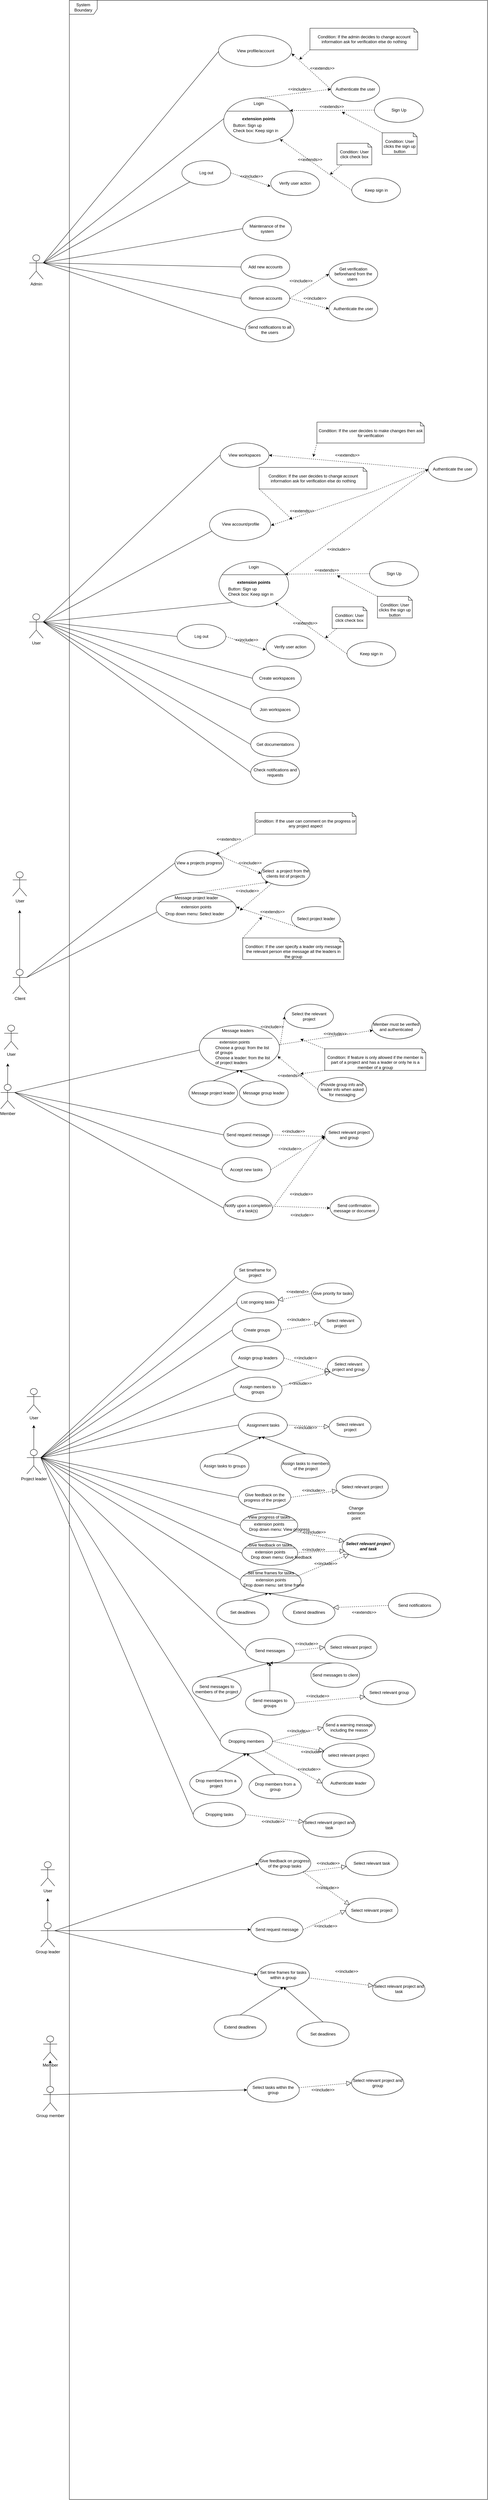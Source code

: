 <mxfile version="20.2.3" type="github">
  <diagram id="6w9Y84feZphGdz3I18f9" name="Page-1">
    <mxGraphModel dx="2663" dy="4136" grid="1" gridSize="10" guides="1" tooltips="1" connect="1" arrows="1" fold="1" page="1" pageScale="1" pageWidth="850" pageHeight="1100" math="0" shadow="0">
      <root>
        <mxCell id="0" />
        <mxCell id="1" parent="0" />
        <mxCell id="DAs-1uU9wL7oWLrZRLtQ-53" value="System Boundary" style="shape=umlFrame;whiteSpace=wrap;html=1;width=80;height=40;" parent="1" vertex="1">
          <mxGeometry x="-600" y="-3240" width="1200" height="7170" as="geometry" />
        </mxCell>
        <mxCell id="DAs-1uU9wL7oWLrZRLtQ-103" style="edgeStyle=none;rounded=0;orthogonalLoop=1;jettySize=auto;html=1;exitX=1;exitY=0.333;exitDx=0;exitDy=0;exitPerimeter=0;entryX=0;entryY=0.5;entryDx=0;entryDy=0;endArrow=none;endFill=0;" parent="1" source="DAs-1uU9wL7oWLrZRLtQ-27" target="DAs-1uU9wL7oWLrZRLtQ-104" edge="1">
          <mxGeometry relative="1" as="geometry">
            <mxPoint x="-250" y="-1205" as="targetPoint" />
          </mxGeometry>
        </mxCell>
        <mxCell id="DAs-1uU9wL7oWLrZRLtQ-110" style="edgeStyle=none;rounded=0;orthogonalLoop=1;jettySize=auto;html=1;exitX=1;exitY=0.333;exitDx=0;exitDy=0;exitPerimeter=0;entryX=0;entryY=0.5;entryDx=0;entryDy=0;endArrow=none;endFill=0;" parent="1" source="DAs-1uU9wL7oWLrZRLtQ-27" target="DAs-1uU9wL7oWLrZRLtQ-109" edge="1">
          <mxGeometry relative="1" as="geometry" />
        </mxCell>
        <mxCell id="DAs-1uU9wL7oWLrZRLtQ-112" style="edgeStyle=none;rounded=0;orthogonalLoop=1;jettySize=auto;html=1;entryX=0;entryY=0.5;entryDx=0;entryDy=0;endArrow=none;endFill=0;exitX=1;exitY=0.333;exitDx=0;exitDy=0;exitPerimeter=0;" parent="1" source="DAs-1uU9wL7oWLrZRLtQ-27" target="DAs-1uU9wL7oWLrZRLtQ-111" edge="1">
          <mxGeometry relative="1" as="geometry">
            <mxPoint x="-680" y="-1250" as="sourcePoint" />
          </mxGeometry>
        </mxCell>
        <mxCell id="DAs-1uU9wL7oWLrZRLtQ-114" style="edgeStyle=none;rounded=0;orthogonalLoop=1;jettySize=auto;html=1;exitX=1;exitY=0.333;exitDx=0;exitDy=0;exitPerimeter=0;entryX=0;entryY=0.5;entryDx=0;entryDy=0;endArrow=none;endFill=0;" parent="1" source="DAs-1uU9wL7oWLrZRLtQ-27" target="DAs-1uU9wL7oWLrZRLtQ-113" edge="1">
          <mxGeometry relative="1" as="geometry" />
        </mxCell>
        <mxCell id="DAs-1uU9wL7oWLrZRLtQ-27" value="User" style="shape=umlActor;verticalLabelPosition=bottom;verticalAlign=top;html=1;" parent="1" vertex="1">
          <mxGeometry x="-715" y="-1480" width="40" height="70" as="geometry" />
        </mxCell>
        <mxCell id="DAs-1uU9wL7oWLrZRLtQ-61" style="edgeStyle=none;rounded=0;orthogonalLoop=1;jettySize=auto;html=1;exitX=0;exitY=0.5;exitDx=0;exitDy=0;entryX=0.999;entryY=0.33;entryDx=0;entryDy=0;entryPerimeter=0;endArrow=classic;endFill=1;dashed=1;" parent="1" source="DAs-1uU9wL7oWLrZRLtQ-60" target="DAs-1uU9wL7oWLrZRLtQ-73" edge="1">
          <mxGeometry relative="1" as="geometry">
            <mxPoint x="-87.15" y="-1528.6" as="targetPoint" />
          </mxGeometry>
        </mxCell>
        <mxCell id="DAs-1uU9wL7oWLrZRLtQ-60" value="Sign Up" style="ellipse;whiteSpace=wrap;html=1;" parent="1" vertex="1">
          <mxGeometry x="261.75" y="-1630" width="140" height="70" as="geometry" />
        </mxCell>
        <mxCell id="DAs-1uU9wL7oWLrZRLtQ-71" value="" style="shape=ellipse;container=1;horizontal=1;horizontalStack=0;resizeParent=1;resizeParentMax=0;resizeLast=0;html=1;dashed=0;collapsible=0;" parent="1" vertex="1">
          <mxGeometry x="-170.75" y="-1630" width="200" height="130" as="geometry" />
        </mxCell>
        <mxCell id="DAs-1uU9wL7oWLrZRLtQ-72" value="Login" style="html=1;strokeColor=none;fillColor=none;align=center;verticalAlign=middle;rotatable=0;" parent="DAs-1uU9wL7oWLrZRLtQ-71" vertex="1">
          <mxGeometry width="200" height="32.5" as="geometry" />
        </mxCell>
        <mxCell id="DAs-1uU9wL7oWLrZRLtQ-73" value="" style="line;strokeWidth=1;fillColor=none;rotatable=0;labelPosition=right;points=[];portConstraint=eastwest;dashed=0;resizeWidth=1;" parent="DAs-1uU9wL7oWLrZRLtQ-71" vertex="1">
          <mxGeometry x="10" y="32.5" width="180" height="10.833" as="geometry" />
        </mxCell>
        <mxCell id="DAs-1uU9wL7oWLrZRLtQ-74" value="&lt;b&gt;extension points&lt;/b&gt;" style="text;html=1;align=center;verticalAlign=middle;rotatable=0;" parent="DAs-1uU9wL7oWLrZRLtQ-71" vertex="1">
          <mxGeometry y="43.333" width="200" height="32.5" as="geometry" />
        </mxCell>
        <mxCell id="DAs-1uU9wL7oWLrZRLtQ-75" value="Button: Sign up&lt;br&gt;Check box: Keep sign in" style="text;html=1;align=left;verticalAlign=middle;rotatable=0;spacingLeft=25;" parent="DAs-1uU9wL7oWLrZRLtQ-71" vertex="1">
          <mxGeometry x="-0.004" y="70" width="200" height="32.5" as="geometry" />
        </mxCell>
        <mxCell id="DAs-1uU9wL7oWLrZRLtQ-76" style="edgeStyle=none;rounded=0;orthogonalLoop=1;jettySize=auto;html=1;exitX=0.19;exitY=0.903;exitDx=0;exitDy=0;entryX=1;entryY=0.333;entryDx=0;entryDy=0;entryPerimeter=0;endArrow=none;endFill=0;exitPerimeter=0;" parent="1" source="DAs-1uU9wL7oWLrZRLtQ-71" target="DAs-1uU9wL7oWLrZRLtQ-27" edge="1">
          <mxGeometry relative="1" as="geometry" />
        </mxCell>
        <mxCell id="DAs-1uU9wL7oWLrZRLtQ-77" value="&amp;lt;&amp;lt;extends&amp;gt;&amp;gt;" style="text;html=1;strokeColor=none;fillColor=none;align=center;verticalAlign=middle;whiteSpace=wrap;rounded=0;" parent="1" vertex="1">
          <mxGeometry x="109.25" y="-1620" width="60" height="30" as="geometry" />
        </mxCell>
        <mxCell id="DAs-1uU9wL7oWLrZRLtQ-78" value="Authenticate the user" style="ellipse;whiteSpace=wrap;html=1;" parent="1" vertex="1">
          <mxGeometry x="430" y="-1930" width="140" height="70" as="geometry" />
        </mxCell>
        <mxCell id="DAs-1uU9wL7oWLrZRLtQ-79" style="edgeStyle=none;rounded=0;orthogonalLoop=1;jettySize=auto;html=1;exitX=0.969;exitY=0.277;exitDx=0;exitDy=0;entryX=0;entryY=0.5;entryDx=0;entryDy=0;endArrow=classic;endFill=1;dashed=1;exitPerimeter=0;" parent="1" source="DAs-1uU9wL7oWLrZRLtQ-71" target="DAs-1uU9wL7oWLrZRLtQ-78" edge="1">
          <mxGeometry relative="1" as="geometry" />
        </mxCell>
        <mxCell id="DAs-1uU9wL7oWLrZRLtQ-80" value="&amp;lt;&amp;lt;include&amp;gt;&amp;gt;" style="text;html=1;strokeColor=none;fillColor=none;align=center;verticalAlign=middle;whiteSpace=wrap;rounded=0;" parent="1" vertex="1">
          <mxGeometry x="143" y="-1680" width="60" height="30" as="geometry" />
        </mxCell>
        <mxCell id="DAs-1uU9wL7oWLrZRLtQ-81" value="" style="shape=ellipse;container=1;horizontal=1;horizontalStack=0;resizeParent=1;resizeParentMax=0;resizeLast=0;html=1;dashed=0;collapsible=0;" parent="1" vertex="1">
          <mxGeometry x="-197.75" y="-1780" width="175.75" height="90" as="geometry" />
        </mxCell>
        <mxCell id="DAs-1uU9wL7oWLrZRLtQ-82" value="View account/profile" style="html=1;strokeColor=none;fillColor=none;align=center;verticalAlign=middle;rotatable=0;" parent="DAs-1uU9wL7oWLrZRLtQ-81" vertex="1">
          <mxGeometry x="0.876" y="35" width="175.75" height="15.0" as="geometry" />
        </mxCell>
        <mxCell id="DAs-1uU9wL7oWLrZRLtQ-86" style="edgeStyle=none;rounded=0;orthogonalLoop=1;jettySize=auto;html=1;exitX=0.043;exitY=0.691;exitDx=0;exitDy=0;entryX=1;entryY=0.333;entryDx=0;entryDy=0;entryPerimeter=0;endArrow=none;endFill=0;exitPerimeter=0;" parent="1" source="DAs-1uU9wL7oWLrZRLtQ-81" target="DAs-1uU9wL7oWLrZRLtQ-27" edge="1">
          <mxGeometry relative="1" as="geometry">
            <mxPoint x="-185.75" y="-1768.75" as="sourcePoint" />
            <mxPoint x="-679.6" y="-1517.917" as="targetPoint" />
          </mxGeometry>
        </mxCell>
        <mxCell id="DAs-1uU9wL7oWLrZRLtQ-95" style="edgeStyle=none;rounded=0;orthogonalLoop=1;jettySize=auto;html=1;exitX=0;exitY=0;exitDx=0;exitDy=0;exitPerimeter=0;dashed=1;endArrow=classic;endFill=1;" parent="1" source="DAs-1uU9wL7oWLrZRLtQ-94" target="DAs-1uU9wL7oWLrZRLtQ-77" edge="1">
          <mxGeometry relative="1" as="geometry" />
        </mxCell>
        <mxCell id="DAs-1uU9wL7oWLrZRLtQ-94" value="Condition: User clicks the sign up button" style="shape=note2;boundedLbl=1;whiteSpace=wrap;html=1;size=11;verticalAlign=top;align=center;" parent="1" vertex="1">
          <mxGeometry x="284.25" y="-1530" width="100" height="62" as="geometry" />
        </mxCell>
        <mxCell id="DAs-1uU9wL7oWLrZRLtQ-107" style="edgeStyle=none;rounded=0;orthogonalLoop=1;jettySize=auto;html=1;exitX=1;exitY=0.5;exitDx=0;exitDy=0;entryX=-0.004;entryY=0.622;entryDx=0;entryDy=0;entryPerimeter=0;endArrow=classic;endFill=1;dashed=1;" parent="1" source="DAs-1uU9wL7oWLrZRLtQ-104" target="DAs-1uU9wL7oWLrZRLtQ-105" edge="1">
          <mxGeometry relative="1" as="geometry" />
        </mxCell>
        <mxCell id="DAs-1uU9wL7oWLrZRLtQ-104" value="Log out" style="ellipse;whiteSpace=wrap;html=1;" parent="1" vertex="1">
          <mxGeometry x="-290.75" y="-1450" width="140" height="70" as="geometry" />
        </mxCell>
        <mxCell id="DAs-1uU9wL7oWLrZRLtQ-105" value="Verify user action" style="ellipse;whiteSpace=wrap;html=1;" parent="1" vertex="1">
          <mxGeometry x="-35.75" y="-1420" width="140" height="70" as="geometry" />
        </mxCell>
        <mxCell id="DAs-1uU9wL7oWLrZRLtQ-108" value="&amp;lt;&amp;lt;include&amp;gt;&amp;gt;" style="text;html=1;strokeColor=none;fillColor=none;align=center;verticalAlign=middle;whiteSpace=wrap;rounded=0;" parent="1" vertex="1">
          <mxGeometry x="-120.75" y="-1420" width="60" height="30" as="geometry" />
        </mxCell>
        <mxCell id="DAs-1uU9wL7oWLrZRLtQ-109" value="Create workspaces" style="ellipse;whiteSpace=wrap;html=1;" parent="1" vertex="1">
          <mxGeometry x="-74.5" y="-1330" width="140" height="70" as="geometry" />
        </mxCell>
        <mxCell id="DAs-1uU9wL7oWLrZRLtQ-111" value="Join workspaces" style="ellipse;whiteSpace=wrap;html=1;" parent="1" vertex="1">
          <mxGeometry x="-79.5" y="-1240" width="140" height="70" as="geometry" />
        </mxCell>
        <mxCell id="DAs-1uU9wL7oWLrZRLtQ-113" value="Get documentations" style="ellipse;whiteSpace=wrap;html=1;" parent="1" vertex="1">
          <mxGeometry x="-79.5" y="-1140" width="140" height="70" as="geometry" />
        </mxCell>
        <mxCell id="DAs-1uU9wL7oWLrZRLtQ-118" style="edgeStyle=none;rounded=0;orthogonalLoop=1;jettySize=auto;html=1;exitX=0.5;exitY=0;exitDx=0;exitDy=0;exitPerimeter=0;endArrow=classic;endFill=1;startArrow=none;startFill=0;" parent="1" source="DAs-1uU9wL7oWLrZRLtQ-115" edge="1">
          <mxGeometry relative="1" as="geometry">
            <mxPoint x="-742.5" y="-630" as="targetPoint" />
          </mxGeometry>
        </mxCell>
        <mxCell id="DAs-1uU9wL7oWLrZRLtQ-123" style="edgeStyle=none;rounded=0;orthogonalLoop=1;jettySize=auto;html=1;exitX=1;exitY=0.333;exitDx=0;exitDy=0;exitPerimeter=0;entryX=0;entryY=0.5;entryDx=0;entryDy=0;startArrow=none;startFill=0;endArrow=none;endFill=0;" parent="1" source="DAs-1uU9wL7oWLrZRLtQ-115" target="DAs-1uU9wL7oWLrZRLtQ-119" edge="1">
          <mxGeometry relative="1" as="geometry" />
        </mxCell>
        <mxCell id="DAs-1uU9wL7oWLrZRLtQ-125" style="edgeStyle=none;rounded=0;orthogonalLoop=1;jettySize=auto;html=1;exitX=1;exitY=0.333;exitDx=0;exitDy=0;exitPerimeter=0;entryX=0.008;entryY=0.621;entryDx=0;entryDy=0;startArrow=none;startFill=0;endArrow=none;endFill=0;entryPerimeter=0;" parent="1" source="DAs-1uU9wL7oWLrZRLtQ-115" target="DAs-1uU9wL7oWLrZRLtQ-128" edge="1">
          <mxGeometry relative="1" as="geometry">
            <mxPoint x="-242.5" y="-475" as="targetPoint" />
          </mxGeometry>
        </mxCell>
        <mxCell id="DAs-1uU9wL7oWLrZRLtQ-115" value="Client" style="shape=umlActor;verticalLabelPosition=bottom;verticalAlign=top;html=1;" parent="1" vertex="1">
          <mxGeometry x="-762.5" y="-460" width="40" height="70" as="geometry" />
        </mxCell>
        <mxCell id="DAs-1uU9wL7oWLrZRLtQ-122" style="edgeStyle=none;rounded=0;orthogonalLoop=1;jettySize=auto;html=1;exitX=1;exitY=0;exitDx=0;exitDy=0;startArrow=none;startFill=0;endArrow=classic;endFill=1;dashed=1;entryX=0;entryY=0.5;entryDx=0;entryDy=0;" parent="1" source="DAs-1uU9wL7oWLrZRLtQ-119" target="DAs-1uU9wL7oWLrZRLtQ-121" edge="1">
          <mxGeometry relative="1" as="geometry">
            <mxPoint x="-60" y="-730" as="targetPoint" />
          </mxGeometry>
        </mxCell>
        <mxCell id="DAs-1uU9wL7oWLrZRLtQ-119" value="View a projects progress" style="ellipse;whiteSpace=wrap;html=1;" parent="1" vertex="1">
          <mxGeometry x="-297" y="-800" width="140" height="70" as="geometry" />
        </mxCell>
        <mxCell id="DAs-1uU9wL7oWLrZRLtQ-121" value="Select&amp;nbsp; a project from the clients list of projects" style="ellipse;whiteSpace=wrap;html=1;" parent="1" vertex="1">
          <mxGeometry x="-49.5" y="-770" width="140" height="70" as="geometry" />
        </mxCell>
        <mxCell id="DAs-1uU9wL7oWLrZRLtQ-126" style="edgeStyle=none;rounded=0;orthogonalLoop=1;jettySize=auto;html=1;exitX=0.5;exitY=0;exitDx=0;exitDy=0;entryX=0;entryY=1;entryDx=0;entryDy=0;startArrow=none;startFill=0;endArrow=classic;endFill=1;dashed=1;" parent="1" source="DAs-1uU9wL7oWLrZRLtQ-128" target="DAs-1uU9wL7oWLrZRLtQ-121" edge="1">
          <mxGeometry relative="1" as="geometry">
            <mxPoint x="-102.5" y="-475" as="sourcePoint" />
          </mxGeometry>
        </mxCell>
        <mxCell id="DAs-1uU9wL7oWLrZRLtQ-127" value="&amp;lt;&amp;lt;include&amp;gt;&amp;gt;" style="text;html=1;strokeColor=none;fillColor=none;align=center;verticalAlign=middle;whiteSpace=wrap;rounded=0;" parent="1" vertex="1">
          <mxGeometry x="-119.5" y="-700" width="60" height="30" as="geometry" />
        </mxCell>
        <mxCell id="DAs-1uU9wL7oWLrZRLtQ-135" style="edgeStyle=none;rounded=0;orthogonalLoop=1;jettySize=auto;html=1;exitX=1;exitY=0.5;exitDx=0;exitDy=0;entryX=0;entryY=1;entryDx=0;entryDy=0;startArrow=classic;startFill=1;endArrow=none;endFill=0;dashed=1;" parent="1" source="DAs-1uU9wL7oWLrZRLtQ-131" target="DAs-1uU9wL7oWLrZRLtQ-134" edge="1">
          <mxGeometry relative="1" as="geometry" />
        </mxCell>
        <mxCell id="DAs-1uU9wL7oWLrZRLtQ-128" value="" style="shape=ellipse;container=1;horizontal=1;horizontalStack=0;resizeParent=1;resizeParentMax=0;resizeLast=0;html=1;dashed=0;collapsible=0;" parent="1" vertex="1">
          <mxGeometry x="-350.75" y="-680" width="230" height="90" as="geometry" />
        </mxCell>
        <mxCell id="DAs-1uU9wL7oWLrZRLtQ-129" value="Message project leader" style="html=1;strokeColor=none;fillColor=none;align=center;verticalAlign=middle;rotatable=0;" parent="DAs-1uU9wL7oWLrZRLtQ-128" vertex="1">
          <mxGeometry y="7.5" width="230" height="15.0" as="geometry" />
        </mxCell>
        <mxCell id="DAs-1uU9wL7oWLrZRLtQ-130" value="" style="line;strokeWidth=1;fillColor=none;rotatable=0;labelPosition=right;points=[];portConstraint=eastwest;dashed=0;resizeWidth=1;" parent="DAs-1uU9wL7oWLrZRLtQ-128" vertex="1">
          <mxGeometry x="11.5" y="22.5" width="207" height="7.5" as="geometry" />
        </mxCell>
        <mxCell id="DAs-1uU9wL7oWLrZRLtQ-131" value="extension points" style="text;html=1;align=center;verticalAlign=middle;rotatable=0;" parent="DAs-1uU9wL7oWLrZRLtQ-128" vertex="1">
          <mxGeometry y="30.0" width="230" height="22.5" as="geometry" />
        </mxCell>
        <mxCell id="DAs-1uU9wL7oWLrZRLtQ-132" value="Drop down menu: Select leader" style="text;html=1;align=left;verticalAlign=middle;rotatable=0;spacingLeft=25;" parent="DAs-1uU9wL7oWLrZRLtQ-128" vertex="1">
          <mxGeometry x="0.002" y="52.502" width="194.615" height="16.322" as="geometry" />
        </mxCell>
        <mxCell id="DAs-1uU9wL7oWLrZRLtQ-136" style="edgeStyle=none;rounded=0;orthogonalLoop=1;jettySize=auto;html=1;exitX=0;exitY=0;exitDx=0;exitDy=0;exitPerimeter=0;startArrow=none;startFill=0;endArrow=classic;endFill=1;dashed=1;entryX=0;entryY=1;entryDx=0;entryDy=0;" parent="1" source="DAs-1uU9wL7oWLrZRLtQ-133" target="DAs-1uU9wL7oWLrZRLtQ-137" edge="1">
          <mxGeometry relative="1" as="geometry">
            <mxPoint x="-2.5" y="-520" as="targetPoint" />
          </mxGeometry>
        </mxCell>
        <mxCell id="DAs-1uU9wL7oWLrZRLtQ-133" value="Condition: If the user specify a leader only message the relevant person else message all the leaders in the group" style="shape=note2;boundedLbl=1;whiteSpace=wrap;html=1;size=11;verticalAlign=top;align=center;" parent="1" vertex="1">
          <mxGeometry x="-102.5" y="-550" width="290" height="62" as="geometry" />
        </mxCell>
        <mxCell id="DAs-1uU9wL7oWLrZRLtQ-134" value="Select project leader" style="ellipse;whiteSpace=wrap;html=1;" parent="1" vertex="1">
          <mxGeometry x="37.5" y="-640" width="140" height="70" as="geometry" />
        </mxCell>
        <mxCell id="DAs-1uU9wL7oWLrZRLtQ-137" value="&amp;lt;&amp;lt;extends&amp;gt;&amp;gt;" style="text;html=1;strokeColor=none;fillColor=none;align=center;verticalAlign=middle;whiteSpace=wrap;rounded=0;" parent="1" vertex="1">
          <mxGeometry x="-47" y="-640" width="60" height="30" as="geometry" />
        </mxCell>
        <mxCell id="DAs-1uU9wL7oWLrZRLtQ-143" value="&amp;lt;&amp;lt;include&amp;gt;&amp;gt;" style="text;html=1;strokeColor=none;fillColor=none;align=center;verticalAlign=middle;whiteSpace=wrap;rounded=0;" parent="1" vertex="1">
          <mxGeometry x="-110.75" y="-780" width="60" height="30" as="geometry" />
        </mxCell>
        <mxCell id="DAs-1uU9wL7oWLrZRLtQ-157" style="rounded=0;orthogonalLoop=1;jettySize=auto;html=1;exitX=1;exitY=0.333;exitDx=0;exitDy=0;exitPerimeter=0;entryX=0;entryY=0.5;entryDx=0;entryDy=0;startArrow=none;startFill=0;endArrow=none;endFill=0;" parent="1" source="DAs-1uU9wL7oWLrZRLtQ-151" target="DAs-1uU9wL7oWLrZRLtQ-156" edge="1">
          <mxGeometry relative="1" as="geometry" />
        </mxCell>
        <mxCell id="DAs-1uU9wL7oWLrZRLtQ-161" style="edgeStyle=none;rounded=0;orthogonalLoop=1;jettySize=auto;html=1;exitX=1;exitY=0.333;exitDx=0;exitDy=0;exitPerimeter=0;entryX=0;entryY=0.5;entryDx=0;entryDy=0;startArrow=none;startFill=0;endArrow=none;endFill=0;" parent="1" source="DAs-1uU9wL7oWLrZRLtQ-151" target="DAs-1uU9wL7oWLrZRLtQ-158" edge="1">
          <mxGeometry relative="1" as="geometry" />
        </mxCell>
        <mxCell id="DAs-1uU9wL7oWLrZRLtQ-162" style="edgeStyle=none;rounded=0;orthogonalLoop=1;jettySize=auto;html=1;exitX=1;exitY=0.333;exitDx=0;exitDy=0;exitPerimeter=0;entryX=0;entryY=0.5;entryDx=0;entryDy=0;startArrow=none;startFill=0;endArrow=none;endFill=0;" parent="1" source="DAs-1uU9wL7oWLrZRLtQ-151" target="DAs-1uU9wL7oWLrZRLtQ-159" edge="1">
          <mxGeometry relative="1" as="geometry" />
        </mxCell>
        <mxCell id="DAs-1uU9wL7oWLrZRLtQ-163" style="edgeStyle=none;rounded=0;orthogonalLoop=1;jettySize=auto;html=1;exitX=1;exitY=0.333;exitDx=0;exitDy=0;exitPerimeter=0;entryX=0;entryY=0.5;entryDx=0;entryDy=0;startArrow=none;startFill=0;endArrow=none;endFill=0;" parent="1" source="DAs-1uU9wL7oWLrZRLtQ-151" target="DAs-1uU9wL7oWLrZRLtQ-160" edge="1">
          <mxGeometry relative="1" as="geometry" />
        </mxCell>
        <mxCell id="DAs-1uU9wL7oWLrZRLtQ-151" value="Admin" style="shape=umlActor;verticalLabelPosition=bottom;verticalAlign=top;html=1;" parent="1" vertex="1">
          <mxGeometry x="-715" y="-2510" width="40" height="70" as="geometry" />
        </mxCell>
        <mxCell id="DAs-1uU9wL7oWLrZRLtQ-156" value="Maintenance of the system" style="ellipse;whiteSpace=wrap;html=1;" parent="1" vertex="1">
          <mxGeometry x="-102.5" y="-2620" width="140" height="70" as="geometry" />
        </mxCell>
        <mxCell id="DAs-1uU9wL7oWLrZRLtQ-158" value="Add new accounts" style="ellipse;whiteSpace=wrap;html=1;" parent="1" vertex="1">
          <mxGeometry x="-107.5" y="-2510" width="140" height="70" as="geometry" />
        </mxCell>
        <mxCell id="DAs-1uU9wL7oWLrZRLtQ-165" style="edgeStyle=none;rounded=0;orthogonalLoop=1;jettySize=auto;html=1;exitX=1;exitY=0.5;exitDx=0;exitDy=0;entryX=0;entryY=0.5;entryDx=0;entryDy=0;startArrow=none;startFill=0;endArrow=classic;endFill=1;dashed=1;" parent="1" source="DAs-1uU9wL7oWLrZRLtQ-159" target="DAs-1uU9wL7oWLrZRLtQ-164" edge="1">
          <mxGeometry relative="1" as="geometry" />
        </mxCell>
        <mxCell id="DAs-1uU9wL7oWLrZRLtQ-169" style="edgeStyle=none;rounded=0;orthogonalLoop=1;jettySize=auto;html=1;exitX=1;exitY=0.5;exitDx=0;exitDy=0;entryX=0;entryY=0.5;entryDx=0;entryDy=0;dashed=1;startArrow=none;startFill=0;endArrow=classic;endFill=1;" parent="1" source="DAs-1uU9wL7oWLrZRLtQ-159" target="DAs-1uU9wL7oWLrZRLtQ-168" edge="1">
          <mxGeometry relative="1" as="geometry" />
        </mxCell>
        <mxCell id="DAs-1uU9wL7oWLrZRLtQ-159" value="Remove accounts" style="ellipse;whiteSpace=wrap;html=1;" parent="1" vertex="1">
          <mxGeometry x="-107.5" y="-2420" width="140" height="70" as="geometry" />
        </mxCell>
        <mxCell id="DAs-1uU9wL7oWLrZRLtQ-160" value="Send notifications to all the users" style="ellipse;whiteSpace=wrap;html=1;" parent="1" vertex="1">
          <mxGeometry x="-95" y="-2330" width="140" height="70" as="geometry" />
        </mxCell>
        <mxCell id="DAs-1uU9wL7oWLrZRLtQ-164" value="Get verification beforehand from the users&amp;nbsp;&amp;nbsp;" style="ellipse;whiteSpace=wrap;html=1;" parent="1" vertex="1">
          <mxGeometry x="145" y="-2490" width="140" height="70" as="geometry" />
        </mxCell>
        <mxCell id="DAs-1uU9wL7oWLrZRLtQ-166" value="&amp;lt;&amp;lt;include&amp;gt;&amp;gt;" style="text;html=1;strokeColor=none;fillColor=none;align=center;verticalAlign=middle;whiteSpace=wrap;rounded=0;" parent="1" vertex="1">
          <mxGeometry x="35" y="-2450" width="60" height="30" as="geometry" />
        </mxCell>
        <mxCell id="DAs-1uU9wL7oWLrZRLtQ-168" value="Authenticate the user" style="ellipse;whiteSpace=wrap;html=1;" parent="1" vertex="1">
          <mxGeometry x="145" y="-2390" width="140" height="70" as="geometry" />
        </mxCell>
        <mxCell id="DAs-1uU9wL7oWLrZRLtQ-170" value="&amp;lt;&amp;lt;include&amp;gt;&amp;gt;" style="text;html=1;strokeColor=none;fillColor=none;align=center;verticalAlign=middle;whiteSpace=wrap;rounded=0;" parent="1" vertex="1">
          <mxGeometry x="75" y="-2400" width="60" height="30" as="geometry" />
        </mxCell>
        <mxCell id="DAs-1uU9wL7oWLrZRLtQ-176" style="edgeStyle=none;rounded=0;orthogonalLoop=1;jettySize=auto;html=1;exitX=1;exitY=0.333;exitDx=0;exitDy=0;exitPerimeter=0;entryX=0.003;entryY=0.551;entryDx=0;entryDy=0;startArrow=none;startFill=0;endArrow=none;endFill=0;entryPerimeter=0;" parent="1" source="DAs-1uU9wL7oWLrZRLtQ-171" target="DAs-1uU9wL7oWLrZRLtQ-186" edge="1">
          <mxGeometry relative="1" as="geometry">
            <mxPoint x="-207" y="-195" as="targetPoint" />
          </mxGeometry>
        </mxCell>
        <mxCell id="DAs-1uU9wL7oWLrZRLtQ-207" style="edgeStyle=none;rounded=0;orthogonalLoop=1;jettySize=auto;html=1;exitX=1;exitY=0.333;exitDx=0;exitDy=0;exitPerimeter=0;entryX=0;entryY=0.5;entryDx=0;entryDy=0;startArrow=none;startFill=0;endArrow=none;endFill=0;" parent="1" source="DAs-1uU9wL7oWLrZRLtQ-171" target="DAs-1uU9wL7oWLrZRLtQ-203" edge="1">
          <mxGeometry relative="1" as="geometry" />
        </mxCell>
        <mxCell id="DAs-1uU9wL7oWLrZRLtQ-209" style="edgeStyle=none;rounded=0;orthogonalLoop=1;jettySize=auto;html=1;exitX=1;exitY=0.333;exitDx=0;exitDy=0;exitPerimeter=0;entryX=0;entryY=0.5;entryDx=0;entryDy=0;startArrow=none;startFill=0;endArrow=none;endFill=0;" parent="1" source="DAs-1uU9wL7oWLrZRLtQ-171" target="DAs-1uU9wL7oWLrZRLtQ-205" edge="1">
          <mxGeometry relative="1" as="geometry" />
        </mxCell>
        <mxCell id="DAs-1uU9wL7oWLrZRLtQ-244" style="edgeStyle=none;rounded=0;orthogonalLoop=1;jettySize=auto;html=1;exitX=0.5;exitY=0;exitDx=0;exitDy=0;exitPerimeter=0;startArrow=none;startFill=0;endArrow=classic;endFill=1;" parent="1" source="DAs-1uU9wL7oWLrZRLtQ-171" edge="1">
          <mxGeometry relative="1" as="geometry">
            <mxPoint x="-776.75" y="-190" as="targetPoint" />
          </mxGeometry>
        </mxCell>
        <mxCell id="DAs-1uU9wL7oWLrZRLtQ-171" value="Member" style="shape=umlActor;verticalLabelPosition=bottom;verticalAlign=top;html=1;" parent="1" vertex="1">
          <mxGeometry x="-797" y="-130" width="40" height="70" as="geometry" />
        </mxCell>
        <mxCell id="DAs-1uU9wL7oWLrZRLtQ-185" style="edgeStyle=none;rounded=0;orthogonalLoop=1;jettySize=auto;html=1;exitX=0.994;exitY=0.432;exitDx=0;exitDy=0;startArrow=none;startFill=0;endArrow=classic;endFill=1;exitPerimeter=0;dashed=1;" parent="1" source="DAs-1uU9wL7oWLrZRLtQ-186" target="DAs-1uU9wL7oWLrZRLtQ-183" edge="1">
          <mxGeometry relative="1" as="geometry">
            <mxPoint x="-67" y="-195" as="sourcePoint" />
          </mxGeometry>
        </mxCell>
        <mxCell id="DAs-1uU9wL7oWLrZRLtQ-181" style="edgeStyle=none;rounded=0;orthogonalLoop=1;jettySize=auto;html=1;exitX=0.5;exitY=0;exitDx=0;exitDy=0;entryX=0.5;entryY=1;entryDx=0;entryDy=0;startArrow=none;startFill=0;endArrow=classic;endFill=1;" parent="1" source="DAs-1uU9wL7oWLrZRLtQ-178" target="DAs-1uU9wL7oWLrZRLtQ-186" edge="1">
          <mxGeometry relative="1" as="geometry">
            <mxPoint x="-137" y="-160" as="targetPoint" />
          </mxGeometry>
        </mxCell>
        <mxCell id="DAs-1uU9wL7oWLrZRLtQ-178" value="Message project leader" style="ellipse;whiteSpace=wrap;html=1;" parent="1" vertex="1">
          <mxGeometry x="-257" y="-140" width="140" height="70" as="geometry" />
        </mxCell>
        <mxCell id="DAs-1uU9wL7oWLrZRLtQ-182" style="edgeStyle=none;rounded=0;orthogonalLoop=1;jettySize=auto;html=1;exitX=0.5;exitY=0;exitDx=0;exitDy=0;startArrow=none;startFill=0;endArrow=classic;endFill=1;entryX=0.5;entryY=1;entryDx=0;entryDy=0;" parent="1" source="DAs-1uU9wL7oWLrZRLtQ-179" target="DAs-1uU9wL7oWLrZRLtQ-186" edge="1">
          <mxGeometry relative="1" as="geometry">
            <mxPoint x="-137" y="-180" as="targetPoint" />
          </mxGeometry>
        </mxCell>
        <mxCell id="DAs-1uU9wL7oWLrZRLtQ-179" value="Message group leader" style="ellipse;whiteSpace=wrap;html=1;" parent="1" vertex="1">
          <mxGeometry x="-112" y="-140" width="140" height="70" as="geometry" />
        </mxCell>
        <mxCell id="DAs-1uU9wL7oWLrZRLtQ-183" value="Member must be verified and authenticated" style="ellipse;whiteSpace=wrap;html=1;" parent="1" vertex="1">
          <mxGeometry x="268" y="-330" width="140" height="70" as="geometry" />
        </mxCell>
        <mxCell id="DAs-1uU9wL7oWLrZRLtQ-184" value="&amp;lt;&amp;lt;include&amp;gt;&amp;gt;" style="text;html=1;strokeColor=none;fillColor=none;align=center;verticalAlign=middle;whiteSpace=wrap;rounded=0;" parent="1" vertex="1">
          <mxGeometry x="133" y="-290" width="60" height="30" as="geometry" />
        </mxCell>
        <mxCell id="DAs-1uU9wL7oWLrZRLtQ-186" value="" style="shape=ellipse;container=1;horizontal=1;horizontalStack=0;resizeParent=1;resizeParentMax=0;resizeLast=0;html=1;dashed=0;collapsible=0;" parent="1" vertex="1">
          <mxGeometry x="-227" y="-300" width="230" height="130" as="geometry" />
        </mxCell>
        <mxCell id="DAs-1uU9wL7oWLrZRLtQ-187" value="Message leaders" style="html=1;strokeColor=none;fillColor=none;align=center;verticalAlign=middle;rotatable=0;" parent="DAs-1uU9wL7oWLrZRLtQ-186" vertex="1">
          <mxGeometry width="220.417" height="32.5" as="geometry" />
        </mxCell>
        <mxCell id="DAs-1uU9wL7oWLrZRLtQ-188" value="" style="line;strokeWidth=1;fillColor=none;rotatable=0;labelPosition=right;points=[];portConstraint=eastwest;dashed=0;resizeWidth=1;" parent="DAs-1uU9wL7oWLrZRLtQ-186" vertex="1">
          <mxGeometry x="11.021" y="32.5" width="198.375" height="10.833" as="geometry" />
        </mxCell>
        <mxCell id="DAs-1uU9wL7oWLrZRLtQ-189" value="extension points" style="text;html=1;align=center;verticalAlign=middle;rotatable=0;" parent="DAs-1uU9wL7oWLrZRLtQ-186" vertex="1">
          <mxGeometry x="-9.583" y="32.503" width="220.417" height="32.5" as="geometry" />
        </mxCell>
        <mxCell id="DAs-1uU9wL7oWLrZRLtQ-190" value="Choose a group: from the list&lt;br&gt;of groups&amp;nbsp;&lt;br&gt;Choose a leader: from the list&lt;br&gt;of project leaders&amp;nbsp;" style="text;html=1;align=left;verticalAlign=middle;rotatable=0;spacingLeft=25;" parent="DAs-1uU9wL7oWLrZRLtQ-186" vertex="1">
          <mxGeometry x="19.167" y="70" width="182.083" height="32.5" as="geometry" />
        </mxCell>
        <mxCell id="DAs-1uU9wL7oWLrZRLtQ-197" style="edgeStyle=none;rounded=0;orthogonalLoop=1;jettySize=auto;html=1;exitX=0;exitY=0;exitDx=0;exitDy=0;exitPerimeter=0;startArrow=none;startFill=0;endArrow=classic;endFill=1;dashed=1;" parent="1" source="DAs-1uU9wL7oWLrZRLtQ-196" edge="1">
          <mxGeometry relative="1" as="geometry">
            <mxPoint x="63" y="-260" as="targetPoint" />
          </mxGeometry>
        </mxCell>
        <mxCell id="DAs-1uU9wL7oWLrZRLtQ-201" style="edgeStyle=none;rounded=0;orthogonalLoop=1;jettySize=auto;html=1;exitX=0;exitY=1;exitDx=0;exitDy=0;exitPerimeter=0;startArrow=none;startFill=0;endArrow=classic;endFill=1;dashed=1;" parent="1" source="DAs-1uU9wL7oWLrZRLtQ-196" edge="1">
          <mxGeometry relative="1" as="geometry">
            <mxPoint x="63" y="-160" as="targetPoint" />
          </mxGeometry>
        </mxCell>
        <mxCell id="DAs-1uU9wL7oWLrZRLtQ-196" value="Condition: If feature is only allowed if the member is part of a project and has a leader or only he is a member of a group" style="shape=note2;boundedLbl=1;whiteSpace=wrap;html=1;size=11;verticalAlign=top;align=center;" parent="1" vertex="1">
          <mxGeometry x="133" y="-232" width="290" height="62" as="geometry" />
        </mxCell>
        <mxCell id="DAs-1uU9wL7oWLrZRLtQ-200" style="edgeStyle=none;rounded=0;orthogonalLoop=1;jettySize=auto;html=1;exitX=0;exitY=0.5;exitDx=0;exitDy=0;entryX=0.977;entryY=0.688;entryDx=0;entryDy=0;entryPerimeter=0;startArrow=none;startFill=0;endArrow=classic;endFill=1;dashed=1;" parent="1" source="DAs-1uU9wL7oWLrZRLtQ-199" target="DAs-1uU9wL7oWLrZRLtQ-186" edge="1">
          <mxGeometry relative="1" as="geometry" />
        </mxCell>
        <mxCell id="DAs-1uU9wL7oWLrZRLtQ-199" value="Provide group info and leader info when asked for messaging" style="ellipse;whiteSpace=wrap;html=1;" parent="1" vertex="1">
          <mxGeometry x="113" y="-150" width="140" height="70" as="geometry" />
        </mxCell>
        <mxCell id="DAs-1uU9wL7oWLrZRLtQ-202" value="&amp;lt;&amp;lt;extends&amp;gt;&amp;gt;" style="text;html=1;strokeColor=none;fillColor=none;align=center;verticalAlign=middle;whiteSpace=wrap;rounded=0;" parent="1" vertex="1">
          <mxGeometry x="3" y="-170" width="60" height="30" as="geometry" />
        </mxCell>
        <mxCell id="DAs-1uU9wL7oWLrZRLtQ-216" style="edgeStyle=none;rounded=0;orthogonalLoop=1;jettySize=auto;html=1;exitX=1;exitY=0.5;exitDx=0;exitDy=0;entryX=0.001;entryY=0.567;entryDx=0;entryDy=0;startArrow=none;startFill=0;endArrow=classic;endFill=1;entryPerimeter=0;dashed=1;" parent="1" source="DAs-1uU9wL7oWLrZRLtQ-203" target="DAs-1uU9wL7oWLrZRLtQ-211" edge="1">
          <mxGeometry relative="1" as="geometry" />
        </mxCell>
        <mxCell id="DAs-1uU9wL7oWLrZRLtQ-203" value="Send request message" style="ellipse;whiteSpace=wrap;html=1;" parent="1" vertex="1">
          <mxGeometry x="-157" y="-20" width="140" height="70" as="geometry" />
        </mxCell>
        <mxCell id="DAs-1uU9wL7oWLrZRLtQ-218" style="edgeStyle=none;rounded=0;orthogonalLoop=1;jettySize=auto;html=1;exitX=1;exitY=0.5;exitDx=0;exitDy=0;startArrow=none;startFill=0;endArrow=classic;endFill=1;entryX=0;entryY=0.571;entryDx=0;entryDy=0;entryPerimeter=0;dashed=1;" parent="1" source="DAs-1uU9wL7oWLrZRLtQ-205" target="DAs-1uU9wL7oWLrZRLtQ-211" edge="1">
          <mxGeometry relative="1" as="geometry">
            <mxPoint x="143" as="targetPoint" />
          </mxGeometry>
        </mxCell>
        <mxCell id="DAs-1uU9wL7oWLrZRLtQ-205" value="Accept new tasks" style="ellipse;whiteSpace=wrap;html=1;" parent="1" vertex="1">
          <mxGeometry x="-162" y="80" width="140" height="70" as="geometry" />
        </mxCell>
        <mxCell id="DAs-1uU9wL7oWLrZRLtQ-211" value="Select relevant project and group" style="ellipse;whiteSpace=wrap;html=1;" parent="1" vertex="1">
          <mxGeometry x="133" y="-20" width="140" height="70" as="geometry" />
        </mxCell>
        <mxCell id="DAs-1uU9wL7oWLrZRLtQ-212" value="Select the relevant project" style="ellipse;whiteSpace=wrap;html=1;" parent="1" vertex="1">
          <mxGeometry x="18" y="-360" width="140" height="70" as="geometry" />
        </mxCell>
        <mxCell id="DAs-1uU9wL7oWLrZRLtQ-213" style="edgeStyle=none;rounded=0;orthogonalLoop=1;jettySize=auto;html=1;exitX=1.009;exitY=0.444;exitDx=0;exitDy=0;startArrow=none;startFill=0;endArrow=classic;endFill=1;exitPerimeter=0;dashed=1;entryX=0;entryY=0.5;entryDx=0;entryDy=0;" parent="1" source="DAs-1uU9wL7oWLrZRLtQ-186" target="DAs-1uU9wL7oWLrZRLtQ-212" edge="1">
          <mxGeometry relative="1" as="geometry">
            <mxPoint x="11.62" y="-233.84" as="sourcePoint" />
            <mxPoint x="281.674" y="-308.125" as="targetPoint" />
          </mxGeometry>
        </mxCell>
        <mxCell id="DAs-1uU9wL7oWLrZRLtQ-214" value="&amp;lt;&amp;lt;include&amp;gt;&amp;gt;" style="text;html=1;strokeColor=none;fillColor=none;align=center;verticalAlign=middle;whiteSpace=wrap;rounded=0;" parent="1" vertex="1">
          <mxGeometry x="-47" y="-310" width="57.5" height="30" as="geometry" />
        </mxCell>
        <mxCell id="DAs-1uU9wL7oWLrZRLtQ-225" value="&amp;lt;&amp;lt;include&amp;gt;&amp;gt;" style="text;html=1;strokeColor=none;fillColor=none;align=center;verticalAlign=middle;whiteSpace=wrap;rounded=0;" parent="1" vertex="1">
          <mxGeometry x="13" y="-10" width="60" height="30" as="geometry" />
        </mxCell>
        <mxCell id="DAs-1uU9wL7oWLrZRLtQ-226" value="&amp;lt;&amp;lt;include&amp;gt;&amp;gt;" style="text;html=1;strokeColor=none;fillColor=none;align=center;verticalAlign=middle;whiteSpace=wrap;rounded=0;" parent="1" vertex="1">
          <mxGeometry x="3" y="40" width="60" height="30" as="geometry" />
        </mxCell>
        <mxCell id="DAs-1uU9wL7oWLrZRLtQ-228" value="&amp;lt;&amp;lt;include&amp;gt;&amp;gt;" style="text;html=1;strokeColor=none;fillColor=none;align=center;verticalAlign=middle;whiteSpace=wrap;rounded=0;" parent="1" vertex="1">
          <mxGeometry x="35.5" y="170" width="60" height="30" as="geometry" />
        </mxCell>
        <mxCell id="DAs-1uU9wL7oWLrZRLtQ-230" style="edgeStyle=none;rounded=0;orthogonalLoop=1;jettySize=auto;html=1;exitX=0;exitY=0.5;exitDx=0;exitDy=0;entryX=1;entryY=0.333;entryDx=0;entryDy=0;entryPerimeter=0;startArrow=none;startFill=0;endArrow=none;endFill=0;" parent="1" source="DAs-1uU9wL7oWLrZRLtQ-229" target="DAs-1uU9wL7oWLrZRLtQ-171" edge="1">
          <mxGeometry relative="1" as="geometry" />
        </mxCell>
        <mxCell id="DAs-1uU9wL7oWLrZRLtQ-229" value="Notify upon a completion of a task(s)&amp;nbsp;" style="ellipse;whiteSpace=wrap;html=1;" parent="1" vertex="1">
          <mxGeometry x="-157" y="190" width="140" height="70" as="geometry" />
        </mxCell>
        <mxCell id="DAs-1uU9wL7oWLrZRLtQ-231" style="edgeStyle=none;rounded=0;orthogonalLoop=1;jettySize=auto;html=1;exitX=1;exitY=0.5;exitDx=0;exitDy=0;startArrow=none;startFill=0;endArrow=classic;endFill=1;dashed=1;" parent="1" source="DAs-1uU9wL7oWLrZRLtQ-229" edge="1">
          <mxGeometry relative="1" as="geometry">
            <mxPoint x="133" y="20" as="targetPoint" />
            <mxPoint x="3.0" y="305" as="sourcePoint" />
          </mxGeometry>
        </mxCell>
        <mxCell id="DAs-1uU9wL7oWLrZRLtQ-246" style="edgeStyle=none;rounded=0;orthogonalLoop=1;jettySize=auto;html=1;exitX=0.5;exitY=0;exitDx=0;exitDy=0;exitPerimeter=0;startArrow=none;startFill=0;endArrow=classic;endFill=1;" parent="1" source="DAs-1uU9wL7oWLrZRLtQ-234" edge="1">
          <mxGeometry relative="1" as="geometry">
            <mxPoint x="-702" y="847.5" as="targetPoint" />
          </mxGeometry>
        </mxCell>
        <mxCell id="DAs-1uU9wL7oWLrZRLtQ-259" style="edgeStyle=none;rounded=0;orthogonalLoop=1;jettySize=auto;html=1;exitX=1;exitY=0.333;exitDx=0;exitDy=0;exitPerimeter=0;entryX=0;entryY=0.5;entryDx=0;entryDy=0;startArrow=none;startFill=0;endArrow=none;endFill=0;" parent="1" source="DAs-1uU9wL7oWLrZRLtQ-234" target="DAs-1uU9wL7oWLrZRLtQ-248" edge="1">
          <mxGeometry relative="1" as="geometry" />
        </mxCell>
        <mxCell id="DAs-1uU9wL7oWLrZRLtQ-267" style="edgeStyle=none;rounded=0;orthogonalLoop=1;jettySize=auto;html=1;exitX=1;exitY=0.333;exitDx=0;exitDy=0;exitPerimeter=0;entryX=0;entryY=0.5;entryDx=0;entryDy=0;startArrow=none;startFill=0;endArrow=none;endFill=0;" parent="1" source="DAs-1uU9wL7oWLrZRLtQ-234" edge="1">
          <mxGeometry relative="1" as="geometry">
            <mxPoint x="-109.5" y="1135" as="targetPoint" />
          </mxGeometry>
        </mxCell>
        <mxCell id="DAs-1uU9wL7oWLrZRLtQ-269" style="edgeStyle=none;rounded=0;orthogonalLoop=1;jettySize=auto;html=1;exitX=1;exitY=0.333;exitDx=0;exitDy=0;exitPerimeter=0;entryX=0;entryY=0.5;entryDx=0;entryDy=0;startArrow=none;startFill=0;endArrow=none;endFill=0;" parent="1" source="DAs-1uU9wL7oWLrZRLtQ-234" target="DAs-1uU9wL7oWLrZRLtQ-317" edge="1">
          <mxGeometry relative="1" as="geometry">
            <mxPoint x="-82" y="975" as="targetPoint" />
          </mxGeometry>
        </mxCell>
        <mxCell id="DAs-1uU9wL7oWLrZRLtQ-270" style="edgeStyle=none;rounded=0;orthogonalLoop=1;jettySize=auto;html=1;exitX=1;exitY=0.333;exitDx=0;exitDy=0;exitPerimeter=0;entryX=0;entryY=0.5;entryDx=0;entryDy=0;startArrow=none;startFill=0;endArrow=none;endFill=0;" parent="1" source="DAs-1uU9wL7oWLrZRLtQ-234" edge="1">
          <mxGeometry relative="1" as="geometry">
            <mxPoint x="-104.5" y="1215" as="targetPoint" />
          </mxGeometry>
        </mxCell>
        <mxCell id="DAs-1uU9wL7oWLrZRLtQ-277" style="edgeStyle=none;rounded=0;orthogonalLoop=1;jettySize=auto;html=1;exitX=1;exitY=0.333;exitDx=0;exitDy=0;exitPerimeter=0;entryX=0;entryY=0.5;entryDx=0;entryDy=0;startArrow=none;startFill=0;endArrow=none;endFill=0;" parent="1" source="DAs-1uU9wL7oWLrZRLtQ-234" target="DAs-1uU9wL7oWLrZRLtQ-278" edge="1">
          <mxGeometry relative="1" as="geometry" />
        </mxCell>
        <mxCell id="DAs-1uU9wL7oWLrZRLtQ-344" style="edgeStyle=none;rounded=0;orthogonalLoop=1;jettySize=auto;html=1;exitX=1;exitY=0.333;exitDx=0;exitDy=0;exitPerimeter=0;entryX=0;entryY=0.5;entryDx=0;entryDy=0;startArrow=none;startFill=0;endArrow=none;endFill=0;" parent="1" source="DAs-1uU9wL7oWLrZRLtQ-234" edge="1">
          <mxGeometry relative="1" as="geometry">
            <mxPoint x="-104.5" y="1295" as="targetPoint" />
          </mxGeometry>
        </mxCell>
        <mxCell id="DAs-1uU9wL7oWLrZRLtQ-345" style="edgeStyle=none;rounded=0;orthogonalLoop=1;jettySize=auto;html=1;exitX=1;exitY=0.333;exitDx=0;exitDy=0;exitPerimeter=0;entryX=0;entryY=0.5;entryDx=0;entryDy=0;startArrow=none;startFill=0;endArrow=none;endFill=0;" parent="1" source="DAs-1uU9wL7oWLrZRLtQ-234" target="DAs-1uU9wL7oWLrZRLtQ-327" edge="1">
          <mxGeometry relative="1" as="geometry" />
        </mxCell>
        <mxCell id="DAs-1uU9wL7oWLrZRLtQ-346" style="edgeStyle=none;rounded=0;orthogonalLoop=1;jettySize=auto;html=1;exitX=1;exitY=0.333;exitDx=0;exitDy=0;exitPerimeter=0;entryX=0;entryY=0.5;entryDx=0;entryDy=0;startArrow=none;startFill=0;endArrow=none;endFill=0;" parent="1" source="DAs-1uU9wL7oWLrZRLtQ-234" target="DAs-1uU9wL7oWLrZRLtQ-339" edge="1">
          <mxGeometry relative="1" as="geometry" />
        </mxCell>
        <mxCell id="DAs-1uU9wL7oWLrZRLtQ-234" value="Project leader" style="shape=umlActor;verticalLabelPosition=bottom;verticalAlign=top;html=1;" parent="1" vertex="1">
          <mxGeometry x="-722" y="917.5" width="40" height="70" as="geometry" />
        </mxCell>
        <mxCell id="DAs-1uU9wL7oWLrZRLtQ-237" value="User" style="shape=umlActor;verticalLabelPosition=bottom;verticalAlign=top;html=1;" parent="1" vertex="1">
          <mxGeometry x="-762.5" y="-740" width="40" height="70" as="geometry" />
        </mxCell>
        <mxCell id="DAs-1uU9wL7oWLrZRLtQ-241" value="User" style="shape=umlActor;verticalLabelPosition=bottom;verticalAlign=top;html=1;" parent="1" vertex="1">
          <mxGeometry x="-722" y="742.5" width="40" height="70" as="geometry" />
        </mxCell>
        <mxCell id="DAs-1uU9wL7oWLrZRLtQ-245" value="User" style="shape=umlActor;verticalLabelPosition=bottom;verticalAlign=top;html=1;" parent="1" vertex="1">
          <mxGeometry x="-787" y="-300" width="40" height="70" as="geometry" />
        </mxCell>
        <mxCell id="DAs-1uU9wL7oWLrZRLtQ-248" value="Create groups" style="ellipse;whiteSpace=wrap;html=1;" parent="1" vertex="1">
          <mxGeometry x="-132.5" y="540" width="140" height="70" as="geometry" />
        </mxCell>
        <mxCell id="DAs-1uU9wL7oWLrZRLtQ-278" value="Give feedback on the progress of the project" style="ellipse;whiteSpace=wrap;html=1;" parent="1" vertex="1">
          <mxGeometry x="-114.5" y="1020" width="150" height="70" as="geometry" />
        </mxCell>
        <mxCell id="DAs-1uU9wL7oWLrZRLtQ-281" style="edgeStyle=none;rounded=0;orthogonalLoop=1;jettySize=auto;html=1;exitX=0.5;exitY=0;exitDx=0;exitDy=0;exitPerimeter=0;startArrow=none;startFill=0;endArrow=classic;endFill=1;" parent="1" source="DAs-1uU9wL7oWLrZRLtQ-282" edge="1">
          <mxGeometry relative="1" as="geometry">
            <mxPoint x="-662" y="2205" as="targetPoint" />
          </mxGeometry>
        </mxCell>
        <mxCell id="DAs-1uU9wL7oWLrZRLtQ-294" style="edgeStyle=none;rounded=0;orthogonalLoop=1;jettySize=auto;html=1;exitX=1;exitY=0.333;exitDx=0;exitDy=0;exitPerimeter=0;entryX=0;entryY=0.5;entryDx=0;entryDy=0;startArrow=none;startFill=0;endArrow=classic;endFill=1;" parent="1" source="DAs-1uU9wL7oWLrZRLtQ-282" target="DAs-1uU9wL7oWLrZRLtQ-285" edge="1">
          <mxGeometry relative="1" as="geometry" />
        </mxCell>
        <mxCell id="DAs-1uU9wL7oWLrZRLtQ-296" style="edgeStyle=none;rounded=0;orthogonalLoop=1;jettySize=auto;html=1;exitX=1;exitY=0.333;exitDx=0;exitDy=0;exitPerimeter=0;entryX=0;entryY=0.5;entryDx=0;entryDy=0;startArrow=none;startFill=0;endArrow=classic;endFill=1;" parent="1" source="DAs-1uU9wL7oWLrZRLtQ-282" target="wPcG4ol8Kc2qVvm0i4W1-24" edge="1">
          <mxGeometry relative="1" as="geometry" />
        </mxCell>
        <mxCell id="DAs-1uU9wL7oWLrZRLtQ-298" style="edgeStyle=none;rounded=0;orthogonalLoop=1;jettySize=auto;html=1;exitX=1;exitY=0.333;exitDx=0;exitDy=0;exitPerimeter=0;entryX=0;entryY=0.5;entryDx=0;entryDy=0;startArrow=none;startFill=0;endArrow=classic;endFill=1;" parent="1" source="DAs-1uU9wL7oWLrZRLtQ-282" target="DAs-1uU9wL7oWLrZRLtQ-284" edge="1">
          <mxGeometry relative="1" as="geometry" />
        </mxCell>
        <mxCell id="DAs-1uU9wL7oWLrZRLtQ-282" value="Group leader" style="shape=umlActor;verticalLabelPosition=bottom;verticalAlign=top;html=1;" parent="1" vertex="1">
          <mxGeometry x="-682" y="2275" width="40" height="70" as="geometry" />
        </mxCell>
        <mxCell id="DAs-1uU9wL7oWLrZRLtQ-283" value="User" style="shape=umlActor;verticalLabelPosition=bottom;verticalAlign=top;html=1;" parent="1" vertex="1">
          <mxGeometry x="-682" y="2100" width="40" height="70" as="geometry" />
        </mxCell>
        <mxCell id="DAs-1uU9wL7oWLrZRLtQ-284" value="Set time frames for tasks within a group" style="ellipse;whiteSpace=wrap;html=1;" parent="1" vertex="1">
          <mxGeometry x="-60.75" y="2390" width="150" height="70" as="geometry" />
        </mxCell>
        <mxCell id="DAs-1uU9wL7oWLrZRLtQ-285" value="Give feedback on progress of the group tasks" style="ellipse;whiteSpace=wrap;html=1;" parent="1" vertex="1">
          <mxGeometry x="-57" y="2070" width="150" height="70" as="geometry" />
        </mxCell>
        <mxCell id="DAs-1uU9wL7oWLrZRLtQ-292" style="edgeStyle=none;rounded=0;orthogonalLoop=1;jettySize=auto;html=1;exitX=0.5;exitY=0;exitDx=0;exitDy=0;entryX=0.5;entryY=1;entryDx=0;entryDy=0;startArrow=none;startFill=0;endArrow=classic;endFill=1;" parent="1" source="DAs-1uU9wL7oWLrZRLtQ-289" target="DAs-1uU9wL7oWLrZRLtQ-284" edge="1">
          <mxGeometry relative="1" as="geometry" />
        </mxCell>
        <mxCell id="DAs-1uU9wL7oWLrZRLtQ-289" value="Extend deadlines" style="ellipse;whiteSpace=wrap;html=1;" parent="1" vertex="1">
          <mxGeometry x="-184.88" y="2540" width="150" height="70" as="geometry" />
        </mxCell>
        <mxCell id="DAs-1uU9wL7oWLrZRLtQ-293" style="edgeStyle=none;rounded=0;orthogonalLoop=1;jettySize=auto;html=1;exitX=0.5;exitY=0;exitDx=0;exitDy=0;startArrow=none;startFill=0;endArrow=classic;endFill=1;entryX=0.5;entryY=1;entryDx=0;entryDy=0;" parent="1" source="DAs-1uU9wL7oWLrZRLtQ-290" target="DAs-1uU9wL7oWLrZRLtQ-284" edge="1">
          <mxGeometry relative="1" as="geometry">
            <mxPoint x="8" y="2550" as="targetPoint" />
          </mxGeometry>
        </mxCell>
        <mxCell id="DAs-1uU9wL7oWLrZRLtQ-290" value="Set deadlines" style="ellipse;whiteSpace=wrap;html=1;" parent="1" vertex="1">
          <mxGeometry x="53" y="2560" width="150" height="70" as="geometry" />
        </mxCell>
        <mxCell id="DAs-1uU9wL7oWLrZRLtQ-299" style="edgeStyle=none;rounded=0;orthogonalLoop=1;jettySize=auto;html=1;exitX=0.5;exitY=0;exitDx=0;exitDy=0;exitPerimeter=0;startArrow=none;startFill=0;endArrow=classic;endFill=1;" parent="1" source="DAs-1uU9wL7oWLrZRLtQ-300" target="DAs-1uU9wL7oWLrZRLtQ-301" edge="1">
          <mxGeometry relative="1" as="geometry">
            <mxPoint x="-655.0" y="2675" as="targetPoint" />
          </mxGeometry>
        </mxCell>
        <mxCell id="DAs-1uU9wL7oWLrZRLtQ-312" style="edgeStyle=none;rounded=0;orthogonalLoop=1;jettySize=auto;html=1;exitX=1;exitY=0.333;exitDx=0;exitDy=0;exitPerimeter=0;entryX=0;entryY=0.5;entryDx=0;entryDy=0;startArrow=none;startFill=0;endArrow=classic;endFill=1;" parent="1" source="DAs-1uU9wL7oWLrZRLtQ-300" target="DAs-1uU9wL7oWLrZRLtQ-305" edge="1">
          <mxGeometry relative="1" as="geometry" />
        </mxCell>
        <mxCell id="DAs-1uU9wL7oWLrZRLtQ-300" value="Group member" style="shape=umlActor;verticalLabelPosition=bottom;verticalAlign=top;html=1;" parent="1" vertex="1">
          <mxGeometry x="-675" y="2745" width="40" height="70" as="geometry" />
        </mxCell>
        <mxCell id="DAs-1uU9wL7oWLrZRLtQ-301" value="Member" style="shape=umlActor;verticalLabelPosition=bottom;verticalAlign=top;html=1;" parent="1" vertex="1">
          <mxGeometry x="-675" y="2600" width="40" height="70" as="geometry" />
        </mxCell>
        <mxCell id="DAs-1uU9wL7oWLrZRLtQ-305" value="Select tasks within the group" style="ellipse;whiteSpace=wrap;html=1;" parent="1" vertex="1">
          <mxGeometry x="-90" y="2720" width="150" height="70" as="geometry" />
        </mxCell>
        <mxCell id="DAs-1uU9wL7oWLrZRLtQ-317" value="Assignment tasks" style="ellipse;whiteSpace=wrap;html=1;" parent="1" vertex="1">
          <mxGeometry x="-114.5" y="812.5" width="140" height="70" as="geometry" />
        </mxCell>
        <mxCell id="DAs-1uU9wL7oWLrZRLtQ-318" value="Assign members to groups" style="ellipse;whiteSpace=wrap;html=1;" parent="1" vertex="1">
          <mxGeometry x="-129.5" y="710" width="140" height="70" as="geometry" />
        </mxCell>
        <mxCell id="DAs-1uU9wL7oWLrZRLtQ-333" style="edgeStyle=none;rounded=0;orthogonalLoop=1;jettySize=auto;html=1;exitX=0.5;exitY=0;exitDx=0;exitDy=0;startArrow=none;startFill=0;endArrow=classic;endFill=1;entryX=0.472;entryY=0.987;entryDx=0;entryDy=0;entryPerimeter=0;" parent="1" source="DAs-1uU9wL7oWLrZRLtQ-319" target="DAs-1uU9wL7oWLrZRLtQ-317" edge="1">
          <mxGeometry relative="1" as="geometry">
            <mxPoint x="-186.571" y="740" as="targetPoint" />
          </mxGeometry>
        </mxCell>
        <mxCell id="DAs-1uU9wL7oWLrZRLtQ-319" value="Assign tasks to groups" style="ellipse;whiteSpace=wrap;html=1;" parent="1" vertex="1">
          <mxGeometry x="-224.5" y="930" width="140" height="70" as="geometry" />
        </mxCell>
        <mxCell id="DAs-1uU9wL7oWLrZRLtQ-334" style="edgeStyle=none;rounded=0;orthogonalLoop=1;jettySize=auto;html=1;exitX=0.5;exitY=0;exitDx=0;exitDy=0;startArrow=none;startFill=0;endArrow=classic;endFill=1;entryX=0.472;entryY=0.981;entryDx=0;entryDy=0;entryPerimeter=0;" parent="1" source="DAs-1uU9wL7oWLrZRLtQ-320" target="DAs-1uU9wL7oWLrZRLtQ-317" edge="1">
          <mxGeometry relative="1" as="geometry">
            <mxPoint x="-187" y="740" as="targetPoint" />
          </mxGeometry>
        </mxCell>
        <mxCell id="DAs-1uU9wL7oWLrZRLtQ-320" value="Assign tasks to members of the project" style="ellipse;whiteSpace=wrap;html=1;" parent="1" vertex="1">
          <mxGeometry x="8" y="930" width="140" height="70" as="geometry" />
        </mxCell>
        <mxCell id="DAs-1uU9wL7oWLrZRLtQ-323" style="edgeStyle=none;rounded=0;orthogonalLoop=1;jettySize=auto;html=1;exitX=0.5;exitY=0;exitDx=0;exitDy=0;entryX=0.5;entryY=1;entryDx=0;entryDy=0;startArrow=none;startFill=0;endArrow=classic;endFill=1;" parent="1" source="DAs-1uU9wL7oWLrZRLtQ-324" edge="1">
          <mxGeometry relative="1" as="geometry">
            <mxPoint x="-29.5" y="1330" as="targetPoint" />
          </mxGeometry>
        </mxCell>
        <mxCell id="DAs-1uU9wL7oWLrZRLtQ-324" value="Extend deadlines" style="ellipse;whiteSpace=wrap;html=1;" parent="1" vertex="1">
          <mxGeometry x="12.5" y="1350" width="150" height="70" as="geometry" />
        </mxCell>
        <mxCell id="DAs-1uU9wL7oWLrZRLtQ-325" style="edgeStyle=none;rounded=0;orthogonalLoop=1;jettySize=auto;html=1;exitX=0.5;exitY=0;exitDx=0;exitDy=0;startArrow=none;startFill=0;endArrow=classic;endFill=1;entryX=0.5;entryY=1;entryDx=0;entryDy=0;" parent="1" source="DAs-1uU9wL7oWLrZRLtQ-326" edge="1">
          <mxGeometry relative="1" as="geometry">
            <mxPoint x="-29.5" y="1330" as="targetPoint" />
          </mxGeometry>
        </mxCell>
        <mxCell id="DAs-1uU9wL7oWLrZRLtQ-326" value="Set deadlines" style="ellipse;whiteSpace=wrap;html=1;" parent="1" vertex="1">
          <mxGeometry x="-177" y="1350" width="150" height="70" as="geometry" />
        </mxCell>
        <mxCell id="DAs-1uU9wL7oWLrZRLtQ-327" value="Send messages" style="ellipse;whiteSpace=wrap;html=1;" parent="1" vertex="1">
          <mxGeometry x="-94.5" y="1460" width="140" height="70" as="geometry" />
        </mxCell>
        <mxCell id="DAs-1uU9wL7oWLrZRLtQ-330" style="edgeStyle=none;rounded=0;orthogonalLoop=1;jettySize=auto;html=1;exitX=0.5;exitY=0;exitDx=0;exitDy=0;entryX=0.5;entryY=1;entryDx=0;entryDy=0;startArrow=none;startFill=0;endArrow=classic;endFill=1;" parent="1" source="DAs-1uU9wL7oWLrZRLtQ-328" target="DAs-1uU9wL7oWLrZRLtQ-327" edge="1">
          <mxGeometry relative="1" as="geometry" />
        </mxCell>
        <mxCell id="DAs-1uU9wL7oWLrZRLtQ-328" value="Send messages to members of the project" style="ellipse;whiteSpace=wrap;html=1;" parent="1" vertex="1">
          <mxGeometry x="-247" y="1570" width="140" height="70" as="geometry" />
        </mxCell>
        <mxCell id="DAs-1uU9wL7oWLrZRLtQ-331" style="edgeStyle=none;rounded=0;orthogonalLoop=1;jettySize=auto;html=1;exitX=0.5;exitY=0;exitDx=0;exitDy=0;entryX=0.5;entryY=1;entryDx=0;entryDy=0;startArrow=none;startFill=0;endArrow=classic;endFill=1;" parent="1" source="DAs-1uU9wL7oWLrZRLtQ-329" target="DAs-1uU9wL7oWLrZRLtQ-327" edge="1">
          <mxGeometry relative="1" as="geometry" />
        </mxCell>
        <mxCell id="DAs-1uU9wL7oWLrZRLtQ-329" value="Send messages to groups" style="ellipse;whiteSpace=wrap;html=1;" parent="1" vertex="1">
          <mxGeometry x="-94.5" y="1610" width="140" height="70" as="geometry" />
        </mxCell>
        <mxCell id="DAs-1uU9wL7oWLrZRLtQ-335" value="Assign group leaders" style="ellipse;whiteSpace=wrap;html=1;" parent="1" vertex="1">
          <mxGeometry x="-134.5" y="620" width="150" height="70" as="geometry" />
        </mxCell>
        <mxCell id="DAs-1uU9wL7oWLrZRLtQ-338" style="edgeStyle=none;rounded=0;orthogonalLoop=1;jettySize=auto;html=1;exitX=0.5;exitY=0;exitDx=0;exitDy=0;entryX=0.5;entryY=1;entryDx=0;entryDy=0;startArrow=none;startFill=0;endArrow=classic;endFill=1;" parent="1" source="DAs-1uU9wL7oWLrZRLtQ-337" target="DAs-1uU9wL7oWLrZRLtQ-327" edge="1">
          <mxGeometry relative="1" as="geometry" />
        </mxCell>
        <mxCell id="DAs-1uU9wL7oWLrZRLtQ-337" value="Send messages to client" style="ellipse;whiteSpace=wrap;html=1;" parent="1" vertex="1">
          <mxGeometry x="93" y="1530" width="140" height="70" as="geometry" />
        </mxCell>
        <mxCell id="DAs-1uU9wL7oWLrZRLtQ-339" value="Dropping members" style="ellipse;whiteSpace=wrap;html=1;" parent="1" vertex="1">
          <mxGeometry x="-167" y="1720" width="150" height="70" as="geometry" />
        </mxCell>
        <mxCell id="DAs-1uU9wL7oWLrZRLtQ-341" style="edgeStyle=none;rounded=0;orthogonalLoop=1;jettySize=auto;html=1;exitX=0.5;exitY=0;exitDx=0;exitDy=0;entryX=0.5;entryY=1;entryDx=0;entryDy=0;startArrow=none;startFill=0;endArrow=classic;endFill=1;" parent="1" source="DAs-1uU9wL7oWLrZRLtQ-340" target="DAs-1uU9wL7oWLrZRLtQ-339" edge="1">
          <mxGeometry relative="1" as="geometry" />
        </mxCell>
        <mxCell id="DAs-1uU9wL7oWLrZRLtQ-340" value="Drop members from a project" style="ellipse;whiteSpace=wrap;html=1;" parent="1" vertex="1">
          <mxGeometry x="-254.5" y="1840" width="150" height="70" as="geometry" />
        </mxCell>
        <mxCell id="DAs-1uU9wL7oWLrZRLtQ-343" style="edgeStyle=none;rounded=0;orthogonalLoop=1;jettySize=auto;html=1;exitX=0.5;exitY=0;exitDx=0;exitDy=0;entryX=0.5;entryY=1;entryDx=0;entryDy=0;startArrow=none;startFill=0;endArrow=classic;endFill=1;" parent="1" source="DAs-1uU9wL7oWLrZRLtQ-342" target="DAs-1uU9wL7oWLrZRLtQ-339" edge="1">
          <mxGeometry relative="1" as="geometry" />
        </mxCell>
        <mxCell id="DAs-1uU9wL7oWLrZRLtQ-342" value="Drop members from a group" style="ellipse;whiteSpace=wrap;html=1;" parent="1" vertex="1">
          <mxGeometry x="-84.5" y="1850" width="150" height="70" as="geometry" />
        </mxCell>
        <mxCell id="3pXCj3X9z9kMgJVRjl_V-7" style="edgeStyle=none;rounded=0;orthogonalLoop=1;jettySize=auto;html=1;exitX=1;exitY=0.333;exitDx=0;exitDy=0;exitPerimeter=0;startArrow=none;startFill=0;endArrow=none;endFill=0;" parent="1" source="DAs-1uU9wL7oWLrZRLtQ-234" target="DAs-1uU9wL7oWLrZRLtQ-335" edge="1">
          <mxGeometry relative="1" as="geometry">
            <mxPoint x="-672" y="950.833" as="sourcePoint" />
            <mxPoint x="-147" y="515" as="targetPoint" />
          </mxGeometry>
        </mxCell>
        <mxCell id="3pXCj3X9z9kMgJVRjl_V-8" style="edgeStyle=none;rounded=0;orthogonalLoop=1;jettySize=auto;html=1;exitX=1;exitY=0.333;exitDx=0;exitDy=0;exitPerimeter=0;entryX=0.05;entryY=0.7;entryDx=0;entryDy=0;startArrow=none;startFill=0;endArrow=none;endFill=0;entryPerimeter=0;" parent="1" source="DAs-1uU9wL7oWLrZRLtQ-234" target="DAs-1uU9wL7oWLrZRLtQ-318" edge="1">
          <mxGeometry relative="1" as="geometry">
            <mxPoint x="-662" y="960.833" as="sourcePoint" />
            <mxPoint x="-137" y="525" as="targetPoint" />
          </mxGeometry>
        </mxCell>
        <mxCell id="3pXCj3X9z9kMgJVRjl_V-10" value="List ongoing tasks" style="ellipse;whiteSpace=wrap;html=1;" parent="1" vertex="1">
          <mxGeometry x="-119.5" y="465" width="120" height="60" as="geometry" />
        </mxCell>
        <mxCell id="3pXCj3X9z9kMgJVRjl_V-11" style="edgeStyle=none;rounded=0;orthogonalLoop=1;jettySize=auto;html=1;exitX=1;exitY=0.333;exitDx=0;exitDy=0;exitPerimeter=0;entryX=0;entryY=0.5;entryDx=0;entryDy=0;startArrow=none;startFill=0;endArrow=none;endFill=0;" parent="1" source="DAs-1uU9wL7oWLrZRLtQ-234" target="3pXCj3X9z9kMgJVRjl_V-10" edge="1">
          <mxGeometry relative="1" as="geometry">
            <mxPoint x="-672" y="950.833" as="sourcePoint" />
            <mxPoint x="-127" y="575" as="targetPoint" />
          </mxGeometry>
        </mxCell>
        <mxCell id="3pXCj3X9z9kMgJVRjl_V-12" value="Select relevant project" style="ellipse;whiteSpace=wrap;html=1;" parent="1" vertex="1">
          <mxGeometry x="165.5" y="990" width="150" height="70" as="geometry" />
        </mxCell>
        <mxCell id="3pXCj3X9z9kMgJVRjl_V-13" value="&lt;i&gt;&lt;b&gt;Select relevant project and task&lt;/b&gt;&lt;/i&gt;" style="ellipse;whiteSpace=wrap;html=1;" parent="1" vertex="1">
          <mxGeometry x="183" y="1160" width="150" height="70" as="geometry" />
        </mxCell>
        <mxCell id="3pXCj3X9z9kMgJVRjl_V-14" value="" style="endArrow=block;dashed=1;endFill=0;endSize=12;html=1;entryX=0.053;entryY=0.7;entryDx=0;entryDy=0;entryPerimeter=0;" parent="1" target="3pXCj3X9z9kMgJVRjl_V-13" edge="1">
          <mxGeometry width="160" relative="1" as="geometry">
            <mxPoint x="35.404" y="1213.17" as="sourcePoint" />
            <mxPoint x="-117" y="1100" as="targetPoint" />
          </mxGeometry>
        </mxCell>
        <mxCell id="3pXCj3X9z9kMgJVRjl_V-17" value="" style="endArrow=block;dashed=1;endFill=0;endSize=12;html=1;exitX=1;exitY=0.5;exitDx=0;exitDy=0;" parent="1" source="DAs-1uU9wL7oWLrZRLtQ-278" target="3pXCj3X9z9kMgJVRjl_V-12" edge="1">
          <mxGeometry width="160" relative="1" as="geometry">
            <mxPoint x="-267" y="1110" as="sourcePoint" />
            <mxPoint x="-107" y="1110" as="targetPoint" />
          </mxGeometry>
        </mxCell>
        <mxCell id="3pXCj3X9z9kMgJVRjl_V-18" value="" style="endArrow=block;dashed=1;endFill=0;endSize=12;html=1;" parent="1" target="3pXCj3X9z9kMgJVRjl_V-13" edge="1">
          <mxGeometry width="160" relative="1" as="geometry">
            <mxPoint x="25.447" y="1148.056" as="sourcePoint" />
            <mxPoint x="193" y="1040" as="targetPoint" />
          </mxGeometry>
        </mxCell>
        <mxCell id="3pXCj3X9z9kMgJVRjl_V-19" value="" style="endArrow=block;dashed=1;endFill=0;endSize=12;html=1;exitX=1.01;exitY=0.343;exitDx=0;exitDy=0;exitPerimeter=0;" parent="1" target="3pXCj3X9z9kMgJVRjl_V-13" edge="1">
          <mxGeometry width="160" relative="1" as="geometry">
            <mxPoint x="47" y="1284.01" as="sourcePoint" />
            <mxPoint x="-87" y="1130" as="targetPoint" />
          </mxGeometry>
        </mxCell>
        <mxCell id="3pXCj3X9z9kMgJVRjl_V-20" value="&amp;lt;&amp;lt;include&amp;gt;&amp;gt;" style="text;html=1;strokeColor=none;fillColor=none;align=center;verticalAlign=middle;whiteSpace=wrap;rounded=0;" parent="1" vertex="1">
          <mxGeometry x="70.5" y="1020" width="60" height="30" as="geometry" />
        </mxCell>
        <mxCell id="3pXCj3X9z9kMgJVRjl_V-21" value="&amp;lt;&amp;lt;include&amp;gt;&amp;gt;" style="text;html=1;strokeColor=none;fillColor=none;align=center;verticalAlign=middle;whiteSpace=wrap;rounded=0;" parent="1" vertex="1">
          <mxGeometry x="73" y="1140" width="60" height="30" as="geometry" />
        </mxCell>
        <mxCell id="3pXCj3X9z9kMgJVRjl_V-22" value="&amp;lt;&amp;lt;include&amp;gt;&amp;gt;" style="text;html=1;strokeColor=none;fillColor=none;align=center;verticalAlign=middle;whiteSpace=wrap;rounded=0;" parent="1" vertex="1">
          <mxGeometry x="70.5" y="1190" width="60" height="30" as="geometry" />
        </mxCell>
        <mxCell id="3pXCj3X9z9kMgJVRjl_V-23" value="&amp;lt;&amp;lt;include&amp;gt;&amp;gt;" style="text;html=1;strokeColor=none;fillColor=none;align=center;verticalAlign=middle;whiteSpace=wrap;rounded=0;" parent="1" vertex="1">
          <mxGeometry x="105.5" y="1230" width="60" height="30" as="geometry" />
        </mxCell>
        <mxCell id="3pXCj3X9z9kMgJVRjl_V-24" value="Send a warning message including the reason" style="ellipse;whiteSpace=wrap;html=1;" parent="1" vertex="1">
          <mxGeometry x="128" y="1680" width="150" height="70" as="geometry" />
        </mxCell>
        <mxCell id="3pXCj3X9z9kMgJVRjl_V-25" value="select relevant project" style="ellipse;whiteSpace=wrap;html=1;" parent="1" vertex="1">
          <mxGeometry x="125.5" y="1760" width="150" height="70" as="geometry" />
        </mxCell>
        <mxCell id="3pXCj3X9z9kMgJVRjl_V-26" value="" style="endArrow=block;dashed=1;endFill=0;endSize=12;html=1;exitX=1;exitY=0.5;exitDx=0;exitDy=0;entryX=0;entryY=0.5;entryDx=0;entryDy=0;" parent="1" source="DAs-1uU9wL7oWLrZRLtQ-339" target="3pXCj3X9z9kMgJVRjl_V-24" edge="1">
          <mxGeometry width="160" relative="1" as="geometry">
            <mxPoint x="-17" y="1759.24" as="sourcePoint" />
            <mxPoint x="137.111" y="1710.0" as="targetPoint" />
          </mxGeometry>
        </mxCell>
        <mxCell id="3pXCj3X9z9kMgJVRjl_V-27" value="" style="endArrow=block;dashed=1;endFill=0;endSize=12;html=1;exitX=1;exitY=0.5;exitDx=0;exitDy=0;" parent="1" source="DAs-1uU9wL7oWLrZRLtQ-339" target="3pXCj3X9z9kMgJVRjl_V-25" edge="1">
          <mxGeometry width="160" relative="1" as="geometry">
            <mxPoint x="-7" y="1765" as="sourcePoint" />
            <mxPoint x="168" y="1725" as="targetPoint" />
          </mxGeometry>
        </mxCell>
        <mxCell id="3pXCj3X9z9kMgJVRjl_V-28" value="&amp;lt;&amp;lt;include&amp;gt;&amp;gt;" style="text;html=1;strokeColor=none;fillColor=none;align=center;verticalAlign=middle;whiteSpace=wrap;rounded=0;" parent="1" vertex="1">
          <mxGeometry x="28" y="1710" width="60" height="30" as="geometry" />
        </mxCell>
        <mxCell id="3pXCj3X9z9kMgJVRjl_V-29" value="&amp;lt;&amp;lt;include&amp;gt;&amp;gt;" style="text;html=1;strokeColor=none;fillColor=none;align=center;verticalAlign=middle;whiteSpace=wrap;rounded=0;" parent="1" vertex="1">
          <mxGeometry x="68" y="1770" width="60" height="30" as="geometry" />
        </mxCell>
        <mxCell id="3pXCj3X9z9kMgJVRjl_V-31" value="Give priority for tasks" style="ellipse;whiteSpace=wrap;html=1;" parent="1" vertex="1">
          <mxGeometry x="95.5" y="440" width="120" height="60" as="geometry" />
        </mxCell>
        <mxCell id="3pXCj3X9z9kMgJVRjl_V-32" value="&amp;lt;&amp;lt;extend&amp;gt;&amp;gt;" style="text;html=1;strokeColor=none;fillColor=none;align=center;verticalAlign=middle;whiteSpace=wrap;rounded=0;" parent="1" vertex="1">
          <mxGeometry x="25" y="450" width="60" height="30" as="geometry" />
        </mxCell>
        <mxCell id="3pXCj3X9z9kMgJVRjl_V-33" value="" style="endArrow=block;dashed=1;endFill=0;endSize=12;html=1;entryX=0.983;entryY=0.4;entryDx=0;entryDy=0;exitX=0;exitY=0.5;exitDx=0;exitDy=0;entryPerimeter=0;" parent="1" source="3pXCj3X9z9kMgJVRjl_V-31" target="3pXCj3X9z9kMgJVRjl_V-10" edge="1">
          <mxGeometry width="160" relative="1" as="geometry">
            <mxPoint x="161.96" y="480" as="sourcePoint" />
            <mxPoint x="-7" y="483.96" as="targetPoint" />
          </mxGeometry>
        </mxCell>
        <mxCell id="3pXCj3X9z9kMgJVRjl_V-34" value="Select relevant project" style="ellipse;whiteSpace=wrap;html=1;" parent="1" vertex="1">
          <mxGeometry x="193" y="2205" width="150" height="70" as="geometry" />
        </mxCell>
        <mxCell id="3pXCj3X9z9kMgJVRjl_V-37" value="" style="endArrow=block;dashed=1;endFill=0;endSize=12;html=1;exitX=1;exitY=0.5;exitDx=0;exitDy=0;entryX=0;entryY=0.5;entryDx=0;entryDy=0;" parent="1" source="wPcG4ol8Kc2qVvm0i4W1-24" target="3pXCj3X9z9kMgJVRjl_V-34" edge="1">
          <mxGeometry width="160" relative="1" as="geometry">
            <mxPoint x="143" y="2170" as="sourcePoint" />
            <mxPoint x="301.649" y="2228.304" as="targetPoint" />
          </mxGeometry>
        </mxCell>
        <mxCell id="3pXCj3X9z9kMgJVRjl_V-42" value="&amp;lt;&amp;lt;include&amp;gt;&amp;gt;" style="text;html=1;strokeColor=none;fillColor=none;align=center;verticalAlign=middle;whiteSpace=wrap;rounded=0;" parent="1" vertex="1">
          <mxGeometry x="105.5" y="2270" width="60" height="30" as="geometry" />
        </mxCell>
        <mxCell id="3pXCj3X9z9kMgJVRjl_V-48" value="Select relevant project and group" style="ellipse;whiteSpace=wrap;html=1;" parent="1" vertex="1">
          <mxGeometry x="210" y="2700" width="150" height="70" as="geometry" />
        </mxCell>
        <mxCell id="3pXCj3X9z9kMgJVRjl_V-49" value="&amp;lt;&amp;lt;include&amp;gt;&amp;gt;" style="text;html=1;strokeColor=none;fillColor=none;align=center;verticalAlign=middle;whiteSpace=wrap;rounded=0;" parent="1" vertex="1">
          <mxGeometry x="97.5" y="2740" width="60" height="30" as="geometry" />
        </mxCell>
        <mxCell id="3pXCj3X9z9kMgJVRjl_V-52" value="" style="endArrow=block;dashed=1;endFill=0;endSize=12;html=1;entryX=0;entryY=0.5;entryDx=0;entryDy=0;" parent="1" source="DAs-1uU9wL7oWLrZRLtQ-305" target="3pXCj3X9z9kMgJVRjl_V-48" edge="1">
          <mxGeometry width="160" relative="1" as="geometry">
            <mxPoint x="40" y="2645" as="sourcePoint" />
            <mxPoint x="163.038" y="2704.761" as="targetPoint" />
          </mxGeometry>
        </mxCell>
        <mxCell id="wPcG4ol8Kc2qVvm0i4W1-1" value="Select relevant project" style="ellipse;whiteSpace=wrap;html=1;" parent="1" vertex="1">
          <mxGeometry x="118" y="525" width="120" height="60" as="geometry" />
        </mxCell>
        <mxCell id="wPcG4ol8Kc2qVvm0i4W1-2" value="Select relevant project and group" style="ellipse;whiteSpace=wrap;html=1;" parent="1" vertex="1">
          <mxGeometry x="140.5" y="650" width="120" height="60" as="geometry" />
        </mxCell>
        <mxCell id="wPcG4ol8Kc2qVvm0i4W1-3" value="" style="endArrow=block;dashed=1;endFill=0;endSize=12;html=1;exitX=0.989;exitY=0.371;exitDx=0;exitDy=0;exitPerimeter=0;" parent="1" source="DAs-1uU9wL7oWLrZRLtQ-318" target="wPcG4ol8Kc2qVvm0i4W1-2" edge="1">
          <mxGeometry width="160" relative="1" as="geometry">
            <mxPoint x="143" y="720" as="sourcePoint" />
            <mxPoint x="38.46" y="724" as="targetPoint" />
          </mxGeometry>
        </mxCell>
        <mxCell id="wPcG4ol8Kc2qVvm0i4W1-4" value="&amp;lt;&amp;lt;include&amp;gt;&amp;gt;" style="text;html=1;strokeColor=none;fillColor=none;align=center;verticalAlign=middle;whiteSpace=wrap;rounded=0;" parent="1" vertex="1">
          <mxGeometry x="33" y="712.5" width="60" height="30" as="geometry" />
        </mxCell>
        <mxCell id="wPcG4ol8Kc2qVvm0i4W1-6" value="Change extension point" style="text;html=1;strokeColor=none;fillColor=none;align=center;verticalAlign=middle;whiteSpace=wrap;rounded=0;" parent="1" vertex="1">
          <mxGeometry x="203" y="1090" width="40" height="20" as="geometry" />
        </mxCell>
        <mxCell id="wPcG4ol8Kc2qVvm0i4W1-7" value="Select relevant project" style="ellipse;whiteSpace=wrap;html=1;" parent="1" vertex="1">
          <mxGeometry x="133" y="1450" width="150" height="70" as="geometry" />
        </mxCell>
        <mxCell id="wPcG4ol8Kc2qVvm0i4W1-8" value="" style="endArrow=block;dashed=1;endFill=0;endSize=12;html=1;exitX=1;exitY=0.5;exitDx=0;exitDy=0;entryX=0;entryY=0.5;entryDx=0;entryDy=0;" parent="1" source="DAs-1uU9wL7oWLrZRLtQ-327" target="wPcG4ol8Kc2qVvm0i4W1-7" edge="1">
          <mxGeometry width="160" relative="1" as="geometry">
            <mxPoint x="60.5" y="1490" as="sourcePoint" />
            <mxPoint x="235.5" y="1450" as="targetPoint" />
          </mxGeometry>
        </mxCell>
        <mxCell id="wPcG4ol8Kc2qVvm0i4W1-9" value="Select relevant group" style="ellipse;whiteSpace=wrap;html=1;" parent="1" vertex="1">
          <mxGeometry x="243" y="1580" width="150" height="70" as="geometry" />
        </mxCell>
        <mxCell id="wPcG4ol8Kc2qVvm0i4W1-10" value="&amp;lt;&amp;lt;include&amp;gt;&amp;gt;" style="text;html=1;strokeColor=none;fillColor=none;align=center;verticalAlign=middle;whiteSpace=wrap;rounded=0;" parent="1" vertex="1">
          <mxGeometry x="83" y="1610" width="60" height="30" as="geometry" />
        </mxCell>
        <mxCell id="wPcG4ol8Kc2qVvm0i4W1-11" value="&amp;lt;&amp;lt;include&amp;gt;&amp;gt;" style="text;html=1;strokeColor=none;fillColor=none;align=center;verticalAlign=middle;whiteSpace=wrap;rounded=0;" parent="1" vertex="1">
          <mxGeometry x="50.5" y="1460" width="60" height="30" as="geometry" />
        </mxCell>
        <mxCell id="wPcG4ol8Kc2qVvm0i4W1-12" value="" style="endArrow=block;dashed=1;endFill=0;endSize=12;html=1;exitX=1;exitY=0.5;exitDx=0;exitDy=0;entryX=0.04;entryY=0.671;entryDx=0;entryDy=0;entryPerimeter=0;" parent="1" source="DAs-1uU9wL7oWLrZRLtQ-329" target="wPcG4ol8Kc2qVvm0i4W1-9" edge="1">
          <mxGeometry width="160" relative="1" as="geometry">
            <mxPoint x="55.5" y="1505" as="sourcePoint" />
            <mxPoint x="143" y="1495" as="targetPoint" />
          </mxGeometry>
        </mxCell>
        <mxCell id="wPcG4ol8Kc2qVvm0i4W1-13" value="Dropping tasks" style="ellipse;whiteSpace=wrap;html=1;" parent="1" vertex="1">
          <mxGeometry x="-244.5" y="1930" width="150" height="70" as="geometry" />
        </mxCell>
        <mxCell id="wPcG4ol8Kc2qVvm0i4W1-14" value="Select relevant project and task" style="ellipse;whiteSpace=wrap;html=1;" parent="1" vertex="1">
          <mxGeometry x="70.5" y="1960" width="150" height="70" as="geometry" />
        </mxCell>
        <mxCell id="wPcG4ol8Kc2qVvm0i4W1-15" value="Authenticate leader" style="ellipse;whiteSpace=wrap;html=1;" parent="1" vertex="1">
          <mxGeometry x="125.5" y="1840" width="150" height="70" as="geometry" />
        </mxCell>
        <mxCell id="wPcG4ol8Kc2qVvm0i4W1-16" value="" style="endArrow=block;dashed=1;endFill=0;endSize=12;html=1;entryX=0;entryY=0.5;entryDx=0;entryDy=0;" parent="1" source="DAs-1uU9wL7oWLrZRLtQ-339" target="wPcG4ol8Kc2qVvm0i4W1-15" edge="1">
          <mxGeometry width="160" relative="1" as="geometry">
            <mxPoint x="-17" y="1750" as="sourcePoint" />
            <mxPoint x="140.745" y="1792.142" as="targetPoint" />
          </mxGeometry>
        </mxCell>
        <mxCell id="wPcG4ol8Kc2qVvm0i4W1-17" value="&amp;lt;&amp;lt;include&amp;gt;&amp;gt;" style="text;html=1;strokeColor=none;fillColor=none;align=center;verticalAlign=middle;whiteSpace=wrap;rounded=0;" parent="1" vertex="1">
          <mxGeometry x="58" y="1820" width="60" height="30" as="geometry" />
        </mxCell>
        <mxCell id="wPcG4ol8Kc2qVvm0i4W1-18" value="Select relevant task" style="ellipse;whiteSpace=wrap;html=1;" parent="1" vertex="1">
          <mxGeometry x="193" y="2070" width="150" height="70" as="geometry" />
        </mxCell>
        <mxCell id="wPcG4ol8Kc2qVvm0i4W1-19" value="" style="endArrow=block;dashed=1;endFill=0;endSize=12;html=1;exitX=1;exitY=1;exitDx=0;exitDy=0;entryX=0.077;entryY=0.271;entryDx=0;entryDy=0;entryPerimeter=0;" parent="1" source="DAs-1uU9wL7oWLrZRLtQ-285" target="3pXCj3X9z9kMgJVRjl_V-34" edge="1">
          <mxGeometry width="160" relative="1" as="geometry">
            <mxPoint x="103" y="2225" as="sourcePoint" />
            <mxPoint x="207.375" y="2256.1" as="targetPoint" />
          </mxGeometry>
        </mxCell>
        <mxCell id="wPcG4ol8Kc2qVvm0i4W1-20" value="" style="endArrow=block;dashed=1;endFill=0;endSize=12;html=1;exitX=1;exitY=1;exitDx=0;exitDy=0;" parent="1" source="DAs-1uU9wL7oWLrZRLtQ-285" target="wPcG4ol8Kc2qVvm0i4W1-18" edge="1">
          <mxGeometry width="160" relative="1" as="geometry">
            <mxPoint x="81.033" y="2139.749" as="sourcePoint" />
            <mxPoint x="207.05" y="2258.97" as="targetPoint" />
          </mxGeometry>
        </mxCell>
        <mxCell id="wPcG4ol8Kc2qVvm0i4W1-21" value="&amp;lt;&amp;lt;include&amp;gt;&amp;gt;" style="text;html=1;strokeColor=none;fillColor=none;align=center;verticalAlign=middle;whiteSpace=wrap;rounded=0;" parent="1" vertex="1">
          <mxGeometry x="113" y="2090" width="60" height="30" as="geometry" />
        </mxCell>
        <mxCell id="wPcG4ol8Kc2qVvm0i4W1-23" value="&amp;lt;&amp;lt;include&amp;gt;&amp;gt;" style="text;html=1;strokeColor=none;fillColor=none;align=center;verticalAlign=middle;whiteSpace=wrap;rounded=0;" parent="1" vertex="1">
          <mxGeometry x="110.5" y="2160" width="60" height="30" as="geometry" />
        </mxCell>
        <mxCell id="wPcG4ol8Kc2qVvm0i4W1-24" value="Send request message" style="ellipse;whiteSpace=wrap;html=1;" parent="1" vertex="1">
          <mxGeometry x="-79.5" y="2260" width="150" height="70" as="geometry" />
        </mxCell>
        <mxCell id="wPcG4ol8Kc2qVvm0i4W1-29" value="Check notifications and requests" style="ellipse;whiteSpace=wrap;html=1;" parent="1" vertex="1">
          <mxGeometry x="-79.5" y="-1060" width="140" height="70" as="geometry" />
        </mxCell>
        <mxCell id="wPcG4ol8Kc2qVvm0i4W1-30" style="edgeStyle=none;rounded=0;orthogonalLoop=1;jettySize=auto;html=1;exitX=0;exitY=0.5;exitDx=0;exitDy=0;startArrow=none;startFill=0;endArrow=none;endFill=0;entryX=1;entryY=0.333;entryDx=0;entryDy=0;entryPerimeter=0;" parent="1" source="wPcG4ol8Kc2qVvm0i4W1-29" target="DAs-1uU9wL7oWLrZRLtQ-27" edge="1">
          <mxGeometry relative="1" as="geometry">
            <mxPoint x="-247.5" y="-1050" as="sourcePoint" />
            <mxPoint x="-650" y="-990" as="targetPoint" />
          </mxGeometry>
        </mxCell>
        <mxCell id="wPcG4ol8Kc2qVvm0i4W1-31" value="Select relevant project and task" style="ellipse;whiteSpace=wrap;html=1;" parent="1" vertex="1">
          <mxGeometry x="270.5" y="2430" width="150" height="70" as="geometry" />
        </mxCell>
        <mxCell id="wPcG4ol8Kc2qVvm0i4W1-32" value="" style="endArrow=block;dashed=1;endFill=0;endSize=12;html=1;" parent="1" source="DAs-1uU9wL7oWLrZRLtQ-284" target="wPcG4ol8Kc2qVvm0i4W1-31" edge="1">
          <mxGeometry width="160" relative="1" as="geometry">
            <mxPoint x="175.5" y="2425" as="sourcePoint" />
            <mxPoint x="279.875" y="2456.1" as="targetPoint" />
          </mxGeometry>
        </mxCell>
        <mxCell id="wPcG4ol8Kc2qVvm0i4W1-33" value="&amp;lt;&amp;lt;include&amp;gt;&amp;gt;" style="text;html=1;strokeColor=none;fillColor=none;align=center;verticalAlign=middle;whiteSpace=wrap;rounded=0;" parent="1" vertex="1">
          <mxGeometry x="165.5" y="2400" width="60" height="30" as="geometry" />
        </mxCell>
        <mxCell id="wPcG4ol8Kc2qVvm0i4W1-37" value="Send notifications" style="ellipse;whiteSpace=wrap;html=1;" parent="1" vertex="1">
          <mxGeometry x="315.5" y="1330" width="150" height="70" as="geometry" />
        </mxCell>
        <mxCell id="wPcG4ol8Kc2qVvm0i4W1-38" value="" style="endArrow=block;dashed=1;endFill=0;endSize=12;html=1;exitX=0;exitY=0.5;exitDx=0;exitDy=0;entryX=0.967;entryY=0.3;entryDx=0;entryDy=0;entryPerimeter=0;" parent="1" source="wPcG4ol8Kc2qVvm0i4W1-37" target="DAs-1uU9wL7oWLrZRLtQ-324" edge="1">
          <mxGeometry width="160" relative="1" as="geometry">
            <mxPoint x="57" y="1294.01" as="sourcePoint" />
            <mxPoint x="212.36" y="1228.469" as="targetPoint" />
          </mxGeometry>
        </mxCell>
        <mxCell id="wPcG4ol8Kc2qVvm0i4W1-39" value="&amp;lt;&amp;lt;extends&amp;gt;&amp;gt;" style="text;html=1;strokeColor=none;fillColor=none;align=center;verticalAlign=middle;whiteSpace=wrap;rounded=0;" parent="1" vertex="1">
          <mxGeometry x="215.5" y="1370" width="60" height="30" as="geometry" />
        </mxCell>
        <mxCell id="wPcG4ol8Kc2qVvm0i4W1-42" value="Keep sign in" style="ellipse;whiteSpace=wrap;html=1;" parent="1" vertex="1">
          <mxGeometry x="196.75" y="-1400" width="140" height="70" as="geometry" />
        </mxCell>
        <mxCell id="wPcG4ol8Kc2qVvm0i4W1-43" style="edgeStyle=none;rounded=0;orthogonalLoop=1;jettySize=auto;html=1;exitX=0;exitY=0.5;exitDx=0;exitDy=0;entryX=0.807;entryY=0.91;entryDx=0;entryDy=0;entryPerimeter=0;endArrow=classic;endFill=1;dashed=1;" parent="1" source="wPcG4ol8Kc2qVvm0i4W1-42" target="DAs-1uU9wL7oWLrZRLtQ-71" edge="1">
          <mxGeometry relative="1" as="geometry">
            <mxPoint x="-85.93" y="-1493.925" as="targetPoint" />
            <mxPoint x="104.25" y="-1565" as="sourcePoint" />
          </mxGeometry>
        </mxCell>
        <mxCell id="wPcG4ol8Kc2qVvm0i4W1-44" value="Condition: User click check box" style="shape=note2;boundedLbl=1;whiteSpace=wrap;html=1;size=11;verticalAlign=top;align=center;" parent="1" vertex="1">
          <mxGeometry x="154.25" y="-1500" width="100" height="62" as="geometry" />
        </mxCell>
        <mxCell id="wPcG4ol8Kc2qVvm0i4W1-45" style="edgeStyle=none;rounded=0;orthogonalLoop=1;jettySize=auto;html=1;dashed=1;endArrow=classic;endFill=1;" parent="1" source="wPcG4ol8Kc2qVvm0i4W1-44" edge="1">
          <mxGeometry relative="1" as="geometry">
            <mxPoint x="154.25" y="-1530" as="sourcePoint" />
            <mxPoint x="134.25" y="-1410" as="targetPoint" />
          </mxGeometry>
        </mxCell>
        <mxCell id="wPcG4ol8Kc2qVvm0i4W1-46" value="&amp;lt;&amp;lt;extends&amp;gt;&amp;gt;" style="text;html=1;strokeColor=none;fillColor=none;align=center;verticalAlign=middle;whiteSpace=wrap;rounded=0;" parent="1" vertex="1">
          <mxGeometry x="46.75" y="-1468" width="60" height="30" as="geometry" />
        </mxCell>
        <mxCell id="wPcG4ol8Kc2qVvm0i4W1-47" value="&amp;lt;&amp;lt;include&amp;gt;&amp;gt;" style="text;html=1;strokeColor=none;fillColor=none;align=center;verticalAlign=middle;whiteSpace=wrap;rounded=0;" parent="1" vertex="1">
          <mxGeometry x="28" y="530" width="60" height="30" as="geometry" />
        </mxCell>
        <mxCell id="wPcG4ol8Kc2qVvm0i4W1-48" value="" style="endArrow=block;dashed=1;endFill=0;endSize=12;html=1;exitX=1;exitY=0.5;exitDx=0;exitDy=0;entryX=0;entryY=0.5;entryDx=0;entryDy=0;" parent="1" source="DAs-1uU9wL7oWLrZRLtQ-248" target="wPcG4ol8Kc2qVvm0i4W1-1" edge="1">
          <mxGeometry width="160" relative="1" as="geometry">
            <mxPoint x="18.96" y="708.47" as="sourcePoint" />
            <mxPoint x="139.511" y="752.33" as="targetPoint" />
          </mxGeometry>
        </mxCell>
        <mxCell id="wPcG4ol8Kc2qVvm0i4W1-49" value="" style="shape=ellipse;container=1;horizontal=1;horizontalStack=0;resizeParent=1;resizeParentMax=0;resizeLast=0;html=1;dashed=0;collapsible=0;" parent="1" vertex="1">
          <mxGeometry x="-109.5" y="1100" width="165" height="70" as="geometry" />
        </mxCell>
        <mxCell id="wPcG4ol8Kc2qVvm0i4W1-50" value="&lt;span&gt;View progress of tasks&lt;/span&gt;" style="html=1;strokeColor=none;fillColor=none;align=center;verticalAlign=middle;rotatable=0;" parent="wPcG4ol8Kc2qVvm0i4W1-49" vertex="1">
          <mxGeometry y="5.833" width="165" height="11.667" as="geometry" />
        </mxCell>
        <mxCell id="wPcG4ol8Kc2qVvm0i4W1-51" value="" style="line;strokeWidth=1;fillColor=none;rotatable=0;labelPosition=right;points=[];portConstraint=eastwest;dashed=0;resizeWidth=1;" parent="wPcG4ol8Kc2qVvm0i4W1-49" vertex="1">
          <mxGeometry x="8.25" y="17.5" width="148.5" height="5.833" as="geometry" />
        </mxCell>
        <mxCell id="wPcG4ol8Kc2qVvm0i4W1-52" value="extension points" style="text;html=1;align=center;verticalAlign=middle;rotatable=0;" parent="wPcG4ol8Kc2qVvm0i4W1-49" vertex="1">
          <mxGeometry y="23.333" width="165" height="17.5" as="geometry" />
        </mxCell>
        <mxCell id="wPcG4ol8Kc2qVvm0i4W1-53" value="Drop down menu: View progress" style="text;html=1;align=left;verticalAlign=middle;rotatable=0;spacingLeft=25;" parent="wPcG4ol8Kc2qVvm0i4W1-49" vertex="1">
          <mxGeometry x="-1.961" y="40.835" width="139.615" height="12.695" as="geometry" />
        </mxCell>
        <mxCell id="wPcG4ol8Kc2qVvm0i4W1-56" value="" style="shape=ellipse;container=1;horizontal=1;horizontalStack=0;resizeParent=1;resizeParentMax=0;resizeLast=0;html=1;dashed=0;collapsible=0;" parent="1" vertex="1">
          <mxGeometry x="-109.5" y="1260" width="175" height="70" as="geometry" />
        </mxCell>
        <mxCell id="wPcG4ol8Kc2qVvm0i4W1-57" value="&lt;span&gt;Set time frames for tasks&lt;/span&gt;" style="html=1;strokeColor=none;fillColor=none;align=center;verticalAlign=middle;rotatable=0;" parent="wPcG4ol8Kc2qVvm0i4W1-56" vertex="1">
          <mxGeometry y="5.833" width="175" height="11.667" as="geometry" />
        </mxCell>
        <mxCell id="wPcG4ol8Kc2qVvm0i4W1-58" value="" style="line;strokeWidth=1;fillColor=none;rotatable=0;labelPosition=right;points=[];portConstraint=eastwest;dashed=0;resizeWidth=1;" parent="wPcG4ol8Kc2qVvm0i4W1-56" vertex="1">
          <mxGeometry x="8.75" y="17.5" width="157.5" height="5.833" as="geometry" />
        </mxCell>
        <mxCell id="wPcG4ol8Kc2qVvm0i4W1-59" value="extension points" style="text;html=1;align=center;verticalAlign=middle;rotatable=0;" parent="wPcG4ol8Kc2qVvm0i4W1-56" vertex="1">
          <mxGeometry y="23.333" width="175" height="17.5" as="geometry" />
        </mxCell>
        <mxCell id="wPcG4ol8Kc2qVvm0i4W1-60" value="Drop down menu: set time frame" style="text;html=1;align=left;verticalAlign=middle;rotatable=0;spacingLeft=25;" parent="wPcG4ol8Kc2qVvm0i4W1-56" vertex="1">
          <mxGeometry x="-17.5" y="40.835" width="148.077" height="12.695" as="geometry" />
        </mxCell>
        <mxCell id="wPcG4ol8Kc2qVvm0i4W1-61" value="" style="shape=ellipse;container=1;horizontal=1;horizontalStack=0;resizeParent=1;resizeParentMax=0;resizeLast=0;html=1;dashed=0;collapsible=0;" parent="1" vertex="1">
          <mxGeometry x="-104.5" y="1180" width="160" height="70" as="geometry" />
        </mxCell>
        <mxCell id="wPcG4ol8Kc2qVvm0i4W1-62" value="&lt;span&gt;Give feedback on tasks&lt;/span&gt;" style="html=1;strokeColor=none;fillColor=none;align=center;verticalAlign=middle;rotatable=0;" parent="wPcG4ol8Kc2qVvm0i4W1-61" vertex="1">
          <mxGeometry y="5.833" width="160" height="11.667" as="geometry" />
        </mxCell>
        <mxCell id="wPcG4ol8Kc2qVvm0i4W1-63" value="" style="line;strokeWidth=1;fillColor=none;rotatable=0;labelPosition=right;points=[];portConstraint=eastwest;dashed=0;resizeWidth=1;" parent="wPcG4ol8Kc2qVvm0i4W1-61" vertex="1">
          <mxGeometry x="8" y="17.5" width="144" height="5.833" as="geometry" />
        </mxCell>
        <mxCell id="wPcG4ol8Kc2qVvm0i4W1-64" value="extension points" style="text;html=1;align=center;verticalAlign=middle;rotatable=0;" parent="wPcG4ol8Kc2qVvm0i4W1-61" vertex="1">
          <mxGeometry y="23.333" width="160" height="17.5" as="geometry" />
        </mxCell>
        <mxCell id="wPcG4ol8Kc2qVvm0i4W1-65" value="Drop down menu: Give feedback" style="text;html=1;align=left;verticalAlign=middle;rotatable=0;spacingLeft=25;" parent="wPcG4ol8Kc2qVvm0i4W1-61" vertex="1">
          <mxGeometry x="-1.902" y="40.835" width="135.385" height="12.695" as="geometry" />
        </mxCell>
        <mxCell id="wPcG4ol8Kc2qVvm0i4W1-69" style="edgeStyle=none;rounded=0;orthogonalLoop=1;jettySize=auto;html=1;exitX=1;exitY=0.333;exitDx=0;exitDy=0;exitPerimeter=0;entryX=0;entryY=0.5;entryDx=0;entryDy=0;startArrow=none;startFill=0;endArrow=none;endFill=0;" parent="1" source="DAs-1uU9wL7oWLrZRLtQ-234" target="wPcG4ol8Kc2qVvm0i4W1-13" edge="1">
          <mxGeometry relative="1" as="geometry">
            <mxPoint x="-672" y="950.833" as="sourcePoint" />
            <mxPoint x="-157.0" y="1765" as="targetPoint" />
          </mxGeometry>
        </mxCell>
        <mxCell id="wPcG4ol8Kc2qVvm0i4W1-70" value="" style="endArrow=block;dashed=1;endFill=0;endSize=12;html=1;exitX=1;exitY=0.5;exitDx=0;exitDy=0;" parent="1" source="wPcG4ol8Kc2qVvm0i4W1-13" target="wPcG4ol8Kc2qVvm0i4W1-14" edge="1">
          <mxGeometry width="160" relative="1" as="geometry">
            <mxPoint x="-33.699" y="1791.776" as="sourcePoint" />
            <mxPoint x="135.5" y="1885" as="targetPoint" />
          </mxGeometry>
        </mxCell>
        <mxCell id="wPcG4ol8Kc2qVvm0i4W1-71" value="&amp;lt;&amp;lt;include&amp;gt;&amp;gt;" style="text;html=1;strokeColor=none;fillColor=none;align=center;verticalAlign=middle;whiteSpace=wrap;rounded=0;" parent="1" vertex="1">
          <mxGeometry x="-45" y="1970" width="60" height="30" as="geometry" />
        </mxCell>
        <mxCell id="wPcG4ol8Kc2qVvm0i4W1-75" value="Select relevant project" style="ellipse;whiteSpace=wrap;html=1;" parent="1" vertex="1">
          <mxGeometry x="145.5" y="822.5" width="120" height="60" as="geometry" />
        </mxCell>
        <mxCell id="wPcG4ol8Kc2qVvm0i4W1-76" value="&amp;lt;&amp;lt;include&amp;gt;&amp;gt;" style="text;html=1;strokeColor=none;fillColor=none;align=center;verticalAlign=middle;whiteSpace=wrap;rounded=0;" parent="1" vertex="1">
          <mxGeometry x="48" y="840" width="60" height="30" as="geometry" />
        </mxCell>
        <mxCell id="wPcG4ol8Kc2qVvm0i4W1-77" value="" style="endArrow=block;dashed=1;endFill=0;endSize=12;html=1;exitX=1;exitY=0.5;exitDx=0;exitDy=0;entryX=0;entryY=0.5;entryDx=0;entryDy=0;" parent="1" source="DAs-1uU9wL7oWLrZRLtQ-317" target="wPcG4ol8Kc2qVvm0i4W1-75" edge="1">
          <mxGeometry width="160" relative="1" as="geometry">
            <mxPoint x="18.96" y="708.47" as="sourcePoint" />
            <mxPoint x="139.476" y="752.355" as="targetPoint" />
          </mxGeometry>
        </mxCell>
        <mxCell id="wPcG4ol8Kc2qVvm0i4W1-79" value="" style="endArrow=block;dashed=1;endFill=0;endSize=12;html=1;exitX=1;exitY=0.5;exitDx=0;exitDy=0;entryX=0.062;entryY=0.734;entryDx=0;entryDy=0;entryPerimeter=0;" parent="1" source="DAs-1uU9wL7oWLrZRLtQ-335" target="wPcG4ol8Kc2qVvm0i4W1-2" edge="1">
          <mxGeometry width="160" relative="1" as="geometry">
            <mxPoint x="18.96" y="745.97" as="sourcePoint" />
            <mxPoint x="158.604" y="705.056" as="targetPoint" />
          </mxGeometry>
        </mxCell>
        <mxCell id="wPcG4ol8Kc2qVvm0i4W1-80" value="&amp;lt;&amp;lt;include&amp;gt;&amp;gt;" style="text;html=1;strokeColor=none;fillColor=none;align=center;verticalAlign=middle;whiteSpace=wrap;rounded=0;" parent="1" vertex="1">
          <mxGeometry x="48" y="640" width="60" height="30" as="geometry" />
        </mxCell>
        <mxCell id="wPcG4ol8Kc2qVvm0i4W1-224" style="edgeStyle=orthogonalEdgeStyle;rounded=0;orthogonalLoop=1;jettySize=auto;html=1;exitX=0.5;exitY=1;exitDx=0;exitDy=0;" parent="1" source="wPcG4ol8Kc2qVvm0i4W1-42" target="wPcG4ol8Kc2qVvm0i4W1-42" edge="1">
          <mxGeometry relative="1" as="geometry" />
        </mxCell>
        <mxCell id="wPcG4ol8Kc2qVvm0i4W1-227" style="edgeStyle=none;rounded=0;orthogonalLoop=1;jettySize=auto;html=1;exitX=0;exitY=0.5;exitDx=0;exitDy=0;entryX=0.999;entryY=0.33;entryDx=0;entryDy=0;entryPerimeter=0;endArrow=classic;endFill=1;dashed=1;" parent="1" source="wPcG4ol8Kc2qVvm0i4W1-228" target="wPcG4ol8Kc2qVvm0i4W1-231" edge="1">
          <mxGeometry relative="1" as="geometry">
            <mxPoint x="-73.4" y="-2858.6" as="targetPoint" />
          </mxGeometry>
        </mxCell>
        <mxCell id="wPcG4ol8Kc2qVvm0i4W1-228" value="Sign Up" style="ellipse;whiteSpace=wrap;html=1;" parent="1" vertex="1">
          <mxGeometry x="275.5" y="-2960" width="140" height="70" as="geometry" />
        </mxCell>
        <mxCell id="wPcG4ol8Kc2qVvm0i4W1-229" value="" style="shape=ellipse;container=1;horizontal=1;horizontalStack=0;resizeParent=1;resizeParentMax=0;resizeLast=0;html=1;dashed=0;collapsible=0;" parent="1" vertex="1">
          <mxGeometry x="-157" y="-2960" width="200" height="130" as="geometry" />
        </mxCell>
        <mxCell id="wPcG4ol8Kc2qVvm0i4W1-230" value="Login" style="html=1;strokeColor=none;fillColor=none;align=center;verticalAlign=middle;rotatable=0;" parent="wPcG4ol8Kc2qVvm0i4W1-229" vertex="1">
          <mxGeometry width="200" height="32.5" as="geometry" />
        </mxCell>
        <mxCell id="wPcG4ol8Kc2qVvm0i4W1-231" value="" style="line;strokeWidth=1;fillColor=none;rotatable=0;labelPosition=right;points=[];portConstraint=eastwest;dashed=0;resizeWidth=1;" parent="wPcG4ol8Kc2qVvm0i4W1-229" vertex="1">
          <mxGeometry x="10" y="32.5" width="180" height="10.833" as="geometry" />
        </mxCell>
        <mxCell id="wPcG4ol8Kc2qVvm0i4W1-232" value="&lt;b&gt;extension points&lt;/b&gt;" style="text;html=1;align=center;verticalAlign=middle;rotatable=0;" parent="wPcG4ol8Kc2qVvm0i4W1-229" vertex="1">
          <mxGeometry y="43.333" width="200" height="32.5" as="geometry" />
        </mxCell>
        <mxCell id="wPcG4ol8Kc2qVvm0i4W1-233" value="Button: Sign up&lt;br&gt;Check box: Keep sign in" style="text;html=1;align=left;verticalAlign=middle;rotatable=0;spacingLeft=25;" parent="wPcG4ol8Kc2qVvm0i4W1-229" vertex="1">
          <mxGeometry x="-0.004" y="70" width="200" height="32.5" as="geometry" />
        </mxCell>
        <mxCell id="wPcG4ol8Kc2qVvm0i4W1-234" value="&amp;lt;&amp;lt;extends&amp;gt;&amp;gt;" style="text;html=1;strokeColor=none;fillColor=none;align=center;verticalAlign=middle;whiteSpace=wrap;rounded=0;" parent="1" vertex="1">
          <mxGeometry x="123" y="-2950" width="60" height="30" as="geometry" />
        </mxCell>
        <mxCell id="wPcG4ol8Kc2qVvm0i4W1-235" value="Authenticate the user" style="ellipse;whiteSpace=wrap;html=1;" parent="1" vertex="1">
          <mxGeometry x="150.5" y="-3020" width="140" height="70" as="geometry" />
        </mxCell>
        <mxCell id="wPcG4ol8Kc2qVvm0i4W1-236" style="edgeStyle=none;rounded=0;orthogonalLoop=1;jettySize=auto;html=1;exitX=0.5;exitY=0;exitDx=0;exitDy=0;entryX=0;entryY=0.5;entryDx=0;entryDy=0;endArrow=classic;endFill=1;dashed=1;" parent="1" source="wPcG4ol8Kc2qVvm0i4W1-230" target="wPcG4ol8Kc2qVvm0i4W1-235" edge="1">
          <mxGeometry relative="1" as="geometry" />
        </mxCell>
        <mxCell id="wPcG4ol8Kc2qVvm0i4W1-237" value="&amp;lt;&amp;lt;include&amp;gt;&amp;gt;" style="text;html=1;strokeColor=none;fillColor=none;align=center;verticalAlign=middle;whiteSpace=wrap;rounded=0;" parent="1" vertex="1">
          <mxGeometry x="30.5" y="-3000" width="60" height="30" as="geometry" />
        </mxCell>
        <mxCell id="wPcG4ol8Kc2qVvm0i4W1-238" value="" style="shape=ellipse;container=1;horizontal=1;horizontalStack=0;resizeParent=1;resizeParentMax=0;resizeLast=0;html=1;dashed=0;collapsible=0;" parent="1" vertex="1">
          <mxGeometry x="-172" y="-3140" width="210" height="90" as="geometry" />
        </mxCell>
        <mxCell id="wPcG4ol8Kc2qVvm0i4W1-239" value="View profile/account" style="html=1;strokeColor=none;fillColor=none;align=center;verticalAlign=middle;rotatable=0;" parent="wPcG4ol8Kc2qVvm0i4W1-238" vertex="1">
          <mxGeometry x="1.25" y="37.5" width="210" height="15.0" as="geometry" />
        </mxCell>
        <mxCell id="wPcG4ol8Kc2qVvm0i4W1-245" style="edgeStyle=none;rounded=0;orthogonalLoop=1;jettySize=auto;html=1;exitX=1;exitY=1;exitDx=0;exitDy=0;entryX=0;entryY=0.5;entryDx=0;entryDy=0;dashed=1;endArrow=none;endFill=0;startArrow=classic;startFill=1;" parent="1" target="wPcG4ol8Kc2qVvm0i4W1-235" edge="1">
          <mxGeometry relative="1" as="geometry">
            <mxPoint x="38" y="-3087.5" as="sourcePoint" />
          </mxGeometry>
        </mxCell>
        <mxCell id="wPcG4ol8Kc2qVvm0i4W1-246" value="&amp;lt;&amp;lt;extends&amp;gt;&amp;gt;" style="text;html=1;strokeColor=none;fillColor=none;align=center;verticalAlign=middle;whiteSpace=wrap;rounded=0;" parent="1" vertex="1">
          <mxGeometry x="95.5" y="-3060" width="60" height="30" as="geometry" />
        </mxCell>
        <mxCell id="wPcG4ol8Kc2qVvm0i4W1-248" style="edgeStyle=none;rounded=0;orthogonalLoop=1;jettySize=auto;html=1;exitX=0;exitY=0;exitDx=0;exitDy=0;exitPerimeter=0;dashed=1;endArrow=classic;endFill=1;" parent="1" source="wPcG4ol8Kc2qVvm0i4W1-249" target="wPcG4ol8Kc2qVvm0i4W1-234" edge="1">
          <mxGeometry relative="1" as="geometry" />
        </mxCell>
        <mxCell id="wPcG4ol8Kc2qVvm0i4W1-249" value="Condition: User clicks the sign up button" style="shape=note2;boundedLbl=1;whiteSpace=wrap;html=1;size=11;verticalAlign=top;align=center;" parent="1" vertex="1">
          <mxGeometry x="298" y="-2860" width="100" height="62" as="geometry" />
        </mxCell>
        <mxCell id="wPcG4ol8Kc2qVvm0i4W1-252" style="edgeStyle=none;rounded=0;orthogonalLoop=1;jettySize=auto;html=1;exitX=1;exitY=0.5;exitDx=0;exitDy=0;entryX=-0.004;entryY=0.622;entryDx=0;entryDy=0;entryPerimeter=0;endArrow=classic;endFill=1;dashed=1;" parent="1" source="wPcG4ol8Kc2qVvm0i4W1-253" target="wPcG4ol8Kc2qVvm0i4W1-254" edge="1">
          <mxGeometry relative="1" as="geometry" />
        </mxCell>
        <mxCell id="wPcG4ol8Kc2qVvm0i4W1-253" value="Log out" style="ellipse;whiteSpace=wrap;html=1;" parent="1" vertex="1">
          <mxGeometry x="-277" y="-2780" width="140" height="70" as="geometry" />
        </mxCell>
        <mxCell id="wPcG4ol8Kc2qVvm0i4W1-254" value="Verify user action" style="ellipse;whiteSpace=wrap;html=1;" parent="1" vertex="1">
          <mxGeometry x="-22" y="-2750" width="140" height="70" as="geometry" />
        </mxCell>
        <mxCell id="wPcG4ol8Kc2qVvm0i4W1-255" value="&amp;lt;&amp;lt;include&amp;gt;&amp;gt;" style="text;html=1;strokeColor=none;fillColor=none;align=center;verticalAlign=middle;whiteSpace=wrap;rounded=0;" parent="1" vertex="1">
          <mxGeometry x="-107" y="-2750" width="60" height="30" as="geometry" />
        </mxCell>
        <mxCell id="wPcG4ol8Kc2qVvm0i4W1-256" value="Keep sign in" style="ellipse;whiteSpace=wrap;html=1;" parent="1" vertex="1">
          <mxGeometry x="210.5" y="-2730" width="140" height="70" as="geometry" />
        </mxCell>
        <mxCell id="wPcG4ol8Kc2qVvm0i4W1-257" style="edgeStyle=none;rounded=0;orthogonalLoop=1;jettySize=auto;html=1;exitX=0;exitY=0.5;exitDx=0;exitDy=0;entryX=0.807;entryY=0.91;entryDx=0;entryDy=0;entryPerimeter=0;endArrow=classic;endFill=1;dashed=1;" parent="1" source="wPcG4ol8Kc2qVvm0i4W1-256" target="wPcG4ol8Kc2qVvm0i4W1-229" edge="1">
          <mxGeometry relative="1" as="geometry">
            <mxPoint x="-72.18" y="-2823.925" as="targetPoint" />
            <mxPoint x="118" y="-2895" as="sourcePoint" />
          </mxGeometry>
        </mxCell>
        <mxCell id="wPcG4ol8Kc2qVvm0i4W1-258" value="Condition: User click check box" style="shape=note2;boundedLbl=1;whiteSpace=wrap;html=1;size=11;verticalAlign=top;align=center;" parent="1" vertex="1">
          <mxGeometry x="168" y="-2830" width="100" height="62" as="geometry" />
        </mxCell>
        <mxCell id="wPcG4ol8Kc2qVvm0i4W1-259" style="edgeStyle=none;rounded=0;orthogonalLoop=1;jettySize=auto;html=1;dashed=1;endArrow=classic;endFill=1;" parent="1" source="wPcG4ol8Kc2qVvm0i4W1-258" edge="1">
          <mxGeometry relative="1" as="geometry">
            <mxPoint x="168" y="-2860" as="sourcePoint" />
            <mxPoint x="148" y="-2740" as="targetPoint" />
          </mxGeometry>
        </mxCell>
        <mxCell id="wPcG4ol8Kc2qVvm0i4W1-260" value="&amp;lt;&amp;lt;extends&amp;gt;&amp;gt;" style="text;html=1;strokeColor=none;fillColor=none;align=center;verticalAlign=middle;whiteSpace=wrap;rounded=0;" parent="1" vertex="1">
          <mxGeometry x="60.5" y="-2798" width="60" height="30" as="geometry" />
        </mxCell>
        <mxCell id="wPcG4ol8Kc2qVvm0i4W1-261" style="edgeStyle=orthogonalEdgeStyle;rounded=0;orthogonalLoop=1;jettySize=auto;html=1;exitX=0.5;exitY=1;exitDx=0;exitDy=0;" parent="1" source="wPcG4ol8Kc2qVvm0i4W1-256" target="wPcG4ol8Kc2qVvm0i4W1-256" edge="1">
          <mxGeometry relative="1" as="geometry" />
        </mxCell>
        <mxCell id="wPcG4ol8Kc2qVvm0i4W1-262" style="rounded=0;orthogonalLoop=1;jettySize=auto;html=1;exitX=1;exitY=0.333;exitDx=0;exitDy=0;exitPerimeter=0;entryX=0;entryY=0.75;entryDx=0;entryDy=0;startArrow=none;startFill=0;endArrow=none;endFill=0;" parent="1" source="DAs-1uU9wL7oWLrZRLtQ-151" edge="1">
          <mxGeometry relative="1" as="geometry">
            <mxPoint x="-665" y="-2476.667" as="sourcePoint" />
            <mxPoint x="-172" y="-3093.125" as="targetPoint" />
          </mxGeometry>
        </mxCell>
        <mxCell id="wPcG4ol8Kc2qVvm0i4W1-263" style="rounded=0;orthogonalLoop=1;jettySize=auto;html=1;exitX=1;exitY=0.333;exitDx=0;exitDy=0;exitPerimeter=0;entryX=0;entryY=0.5;entryDx=0;entryDy=0;startArrow=none;startFill=0;endArrow=none;endFill=0;" parent="1" source="DAs-1uU9wL7oWLrZRLtQ-151" target="wPcG4ol8Kc2qVvm0i4W1-232" edge="1">
          <mxGeometry relative="1" as="geometry">
            <mxPoint x="-655" y="-2466.667" as="sourcePoint" />
            <mxPoint x="-82.5" y="-2565" as="targetPoint" />
          </mxGeometry>
        </mxCell>
        <mxCell id="wPcG4ol8Kc2qVvm0i4W1-264" style="rounded=0;orthogonalLoop=1;jettySize=auto;html=1;exitX=1;exitY=0.333;exitDx=0;exitDy=0;exitPerimeter=0;startArrow=none;startFill=0;endArrow=none;endFill=0;" parent="1" source="DAs-1uU9wL7oWLrZRLtQ-151" target="wPcG4ol8Kc2qVvm0i4W1-253" edge="1">
          <mxGeometry relative="1" as="geometry">
            <mxPoint x="-645" y="-2456.667" as="sourcePoint" />
            <mxPoint x="-72.5" y="-2555" as="targetPoint" />
          </mxGeometry>
        </mxCell>
        <mxCell id="8tIVSy8eOLOCQuPoWcid-1" value="Condition: If the user decides to change account information ask for verification else do nothing&lt;br&gt;" style="shape=note2;boundedLbl=1;whiteSpace=wrap;html=1;size=11;verticalAlign=top;align=center;" parent="1" vertex="1">
          <mxGeometry x="-55.25" y="-1900" width="309.5" height="62" as="geometry" />
        </mxCell>
        <mxCell id="8tIVSy8eOLOCQuPoWcid-2" style="edgeStyle=none;rounded=0;orthogonalLoop=1;jettySize=auto;html=1;exitX=0;exitY=1;exitDx=0;exitDy=0;exitPerimeter=0;dashed=1;endArrow=classic;endFill=1;" parent="1" source="8tIVSy8eOLOCQuPoWcid-1" edge="1">
          <mxGeometry relative="1" as="geometry">
            <mxPoint x="294.25" y="-1520" as="sourcePoint" />
            <mxPoint x="40" y="-1750" as="targetPoint" />
          </mxGeometry>
        </mxCell>
        <mxCell id="8tIVSy8eOLOCQuPoWcid-9" style="edgeStyle=none;rounded=0;orthogonalLoop=1;jettySize=auto;html=1;dashed=1;endArrow=classic;endFill=1;exitX=0;exitY=1;exitDx=0;exitDy=0;exitPerimeter=0;" parent="1" source="8tIVSy8eOLOCQuPoWcid-10" edge="1">
          <mxGeometry relative="1" as="geometry">
            <mxPoint x="150.5" y="-2158" as="sourcePoint" />
            <mxPoint x="60" y="-3070" as="targetPoint" />
          </mxGeometry>
        </mxCell>
        <mxCell id="8tIVSy8eOLOCQuPoWcid-10" value="Condition: If the admin decides to change account information ask for verification else do nothing" style="shape=note2;boundedLbl=1;whiteSpace=wrap;html=1;size=11;verticalAlign=top;align=center;" parent="1" vertex="1">
          <mxGeometry x="90.5" y="-3160" width="309.5" height="62" as="geometry" />
        </mxCell>
        <mxCell id="8tIVSy8eOLOCQuPoWcid-15" style="rounded=0;orthogonalLoop=1;jettySize=auto;html=1;exitX=0;exitY=0.5;exitDx=0;exitDy=0;entryX=1;entryY=0.333;entryDx=0;entryDy=0;entryPerimeter=0;startArrow=none;startFill=0;endArrow=none;endFill=0;" parent="1" source="8tIVSy8eOLOCQuPoWcid-13" target="DAs-1uU9wL7oWLrZRLtQ-27" edge="1">
          <mxGeometry relative="1" as="geometry" />
        </mxCell>
        <mxCell id="8tIVSy8eOLOCQuPoWcid-17" style="edgeStyle=none;rounded=0;orthogonalLoop=1;jettySize=auto;html=1;exitX=1;exitY=0.5;exitDx=0;exitDy=0;entryX=0;entryY=0.5;entryDx=0;entryDy=0;startArrow=classic;startFill=1;endArrow=none;endFill=0;dashed=1;" parent="1" source="8tIVSy8eOLOCQuPoWcid-13" target="DAs-1uU9wL7oWLrZRLtQ-78" edge="1">
          <mxGeometry relative="1" as="geometry" />
        </mxCell>
        <mxCell id="8tIVSy8eOLOCQuPoWcid-13" value="View workspaces" style="ellipse;whiteSpace=wrap;html=1;" parent="1" vertex="1">
          <mxGeometry x="-167" y="-1970" width="140" height="70" as="geometry" />
        </mxCell>
        <mxCell id="8tIVSy8eOLOCQuPoWcid-18" value="" style="edgeStyle=none;rounded=0;orthogonalLoop=1;jettySize=auto;html=1;exitX=1;exitY=0.75;exitDx=0;exitDy=0;dashed=1;endArrow=none;endFill=0;startArrow=classic;startFill=1;entryX=0;entryY=0.5;entryDx=0;entryDy=0;" parent="1" source="DAs-1uU9wL7oWLrZRLtQ-82" target="DAs-1uU9wL7oWLrZRLtQ-78" edge="1">
          <mxGeometry relative="1" as="geometry">
            <mxPoint x="-50.999" y="-1701.7" as="sourcePoint" />
            <mxPoint x="210" y="-1810" as="targetPoint" />
            <Array as="points">
              <mxPoint x="270" y="-1830" />
            </Array>
          </mxGeometry>
        </mxCell>
        <mxCell id="8tIVSy8eOLOCQuPoWcid-19" value="&amp;lt;&amp;lt;extends&amp;gt;&amp;gt;" style="text;html=1;strokeColor=none;fillColor=none;align=center;verticalAlign=middle;whiteSpace=wrap;rounded=0;" parent="1" vertex="1">
          <mxGeometry x="38" y="-1790" width="60" height="30" as="geometry" />
        </mxCell>
        <mxCell id="8tIVSy8eOLOCQuPoWcid-21" style="edgeStyle=none;rounded=0;orthogonalLoop=1;jettySize=auto;html=1;exitX=0;exitY=1;exitDx=0;exitDy=0;exitPerimeter=0;dashed=1;startArrow=none;startFill=0;endArrow=classic;endFill=1;" parent="1" source="8tIVSy8eOLOCQuPoWcid-20" edge="1">
          <mxGeometry relative="1" as="geometry">
            <mxPoint x="100" y="-1930" as="targetPoint" />
          </mxGeometry>
        </mxCell>
        <mxCell id="8tIVSy8eOLOCQuPoWcid-20" value="Condition: If the user decides to make changes then ask for verification" style="shape=note2;boundedLbl=1;whiteSpace=wrap;html=1;size=11;verticalAlign=top;align=center;" parent="1" vertex="1">
          <mxGeometry x="110.5" y="-2030" width="308" height="60" as="geometry" />
        </mxCell>
        <mxCell id="8tIVSy8eOLOCQuPoWcid-22" value="&amp;lt;&amp;lt;extends&amp;gt;&amp;gt;" style="text;html=1;strokeColor=none;fillColor=none;align=center;verticalAlign=middle;whiteSpace=wrap;rounded=0;" parent="1" vertex="1">
          <mxGeometry x="168" y="-1950" width="60" height="30" as="geometry" />
        </mxCell>
        <mxCell id="8tIVSy8eOLOCQuPoWcid-23" value="&amp;lt;&amp;lt;extends&amp;gt;&amp;gt;" style="text;html=1;strokeColor=none;fillColor=none;align=center;verticalAlign=middle;whiteSpace=wrap;rounded=0;" parent="1" vertex="1">
          <mxGeometry x="-172" y="-848" width="60" height="30" as="geometry" />
        </mxCell>
        <mxCell id="8tIVSy8eOLOCQuPoWcid-24" style="edgeStyle=none;rounded=0;orthogonalLoop=1;jettySize=auto;html=1;exitX=1;exitY=0.5;exitDx=0;exitDy=0;entryX=0.225;entryY=0.9;entryDx=0;entryDy=0;startArrow=classic;startFill=1;endArrow=none;endFill=0;dashed=1;entryPerimeter=0;" parent="1" target="DAs-1uU9wL7oWLrZRLtQ-121" edge="1">
          <mxGeometry relative="1" as="geometry">
            <mxPoint x="-110.75" y="-628.75" as="sourcePoint" />
            <mxPoint x="68.003" y="-570.251" as="targetPoint" />
          </mxGeometry>
        </mxCell>
        <mxCell id="8tIVSy8eOLOCQuPoWcid-26" style="edgeStyle=none;rounded=0;orthogonalLoop=1;jettySize=auto;html=1;exitX=0;exitY=1;exitDx=0;exitDy=0;exitPerimeter=0;dashed=1;startArrow=none;startFill=0;endArrow=classic;endFill=1;" parent="1" source="8tIVSy8eOLOCQuPoWcid-25" target="DAs-1uU9wL7oWLrZRLtQ-119" edge="1">
          <mxGeometry relative="1" as="geometry" />
        </mxCell>
        <mxCell id="8tIVSy8eOLOCQuPoWcid-25" value="Condition: If the user can comment on the progress or any project aspect" style="shape=note2;boundedLbl=1;whiteSpace=wrap;html=1;size=11;verticalAlign=top;align=center;" parent="1" vertex="1">
          <mxGeometry x="-67" y="-910" width="290" height="62" as="geometry" />
        </mxCell>
        <mxCell id="rEP6LGHeJ_S0uSjjWFYm-1" value="Send confirmation message or document" style="ellipse;whiteSpace=wrap;html=1;" vertex="1" parent="1">
          <mxGeometry x="148" y="190" width="140" height="70" as="geometry" />
        </mxCell>
        <mxCell id="rEP6LGHeJ_S0uSjjWFYm-2" style="edgeStyle=none;rounded=0;orthogonalLoop=1;jettySize=auto;html=1;startArrow=none;startFill=0;endArrow=classic;endFill=1;dashed=1;entryX=0;entryY=0.5;entryDx=0;entryDy=0;" edge="1" parent="1" target="rEP6LGHeJ_S0uSjjWFYm-1">
          <mxGeometry relative="1" as="geometry">
            <mxPoint x="143" y="30" as="targetPoint" />
            <mxPoint x="-10" y="220" as="sourcePoint" />
          </mxGeometry>
        </mxCell>
        <mxCell id="rEP6LGHeJ_S0uSjjWFYm-3" value="&amp;lt;&amp;lt;include&amp;gt;&amp;gt;" style="text;html=1;strokeColor=none;fillColor=none;align=center;verticalAlign=middle;whiteSpace=wrap;rounded=0;" vertex="1" parent="1">
          <mxGeometry x="38" y="230" width="60" height="30" as="geometry" />
        </mxCell>
        <mxCell id="rEP6LGHeJ_S0uSjjWFYm-4" value="Set timeframe for project" style="ellipse;whiteSpace=wrap;html=1;" vertex="1" parent="1">
          <mxGeometry x="-127" y="380" width="120" height="60" as="geometry" />
        </mxCell>
        <mxCell id="rEP6LGHeJ_S0uSjjWFYm-5" style="edgeStyle=none;rounded=0;orthogonalLoop=1;jettySize=auto;html=1;exitX=1;exitY=0.333;exitDx=0;exitDy=0;exitPerimeter=0;entryX=0.052;entryY=0.7;entryDx=0;entryDy=0;startArrow=none;startFill=0;endArrow=none;endFill=0;entryPerimeter=0;" edge="1" parent="1" source="DAs-1uU9wL7oWLrZRLtQ-234" target="rEP6LGHeJ_S0uSjjWFYm-4">
          <mxGeometry relative="1" as="geometry">
            <mxPoint x="-672" y="950.833" as="sourcePoint" />
            <mxPoint x="-109.5" y="505" as="targetPoint" />
          </mxGeometry>
        </mxCell>
      </root>
    </mxGraphModel>
  </diagram>
</mxfile>
